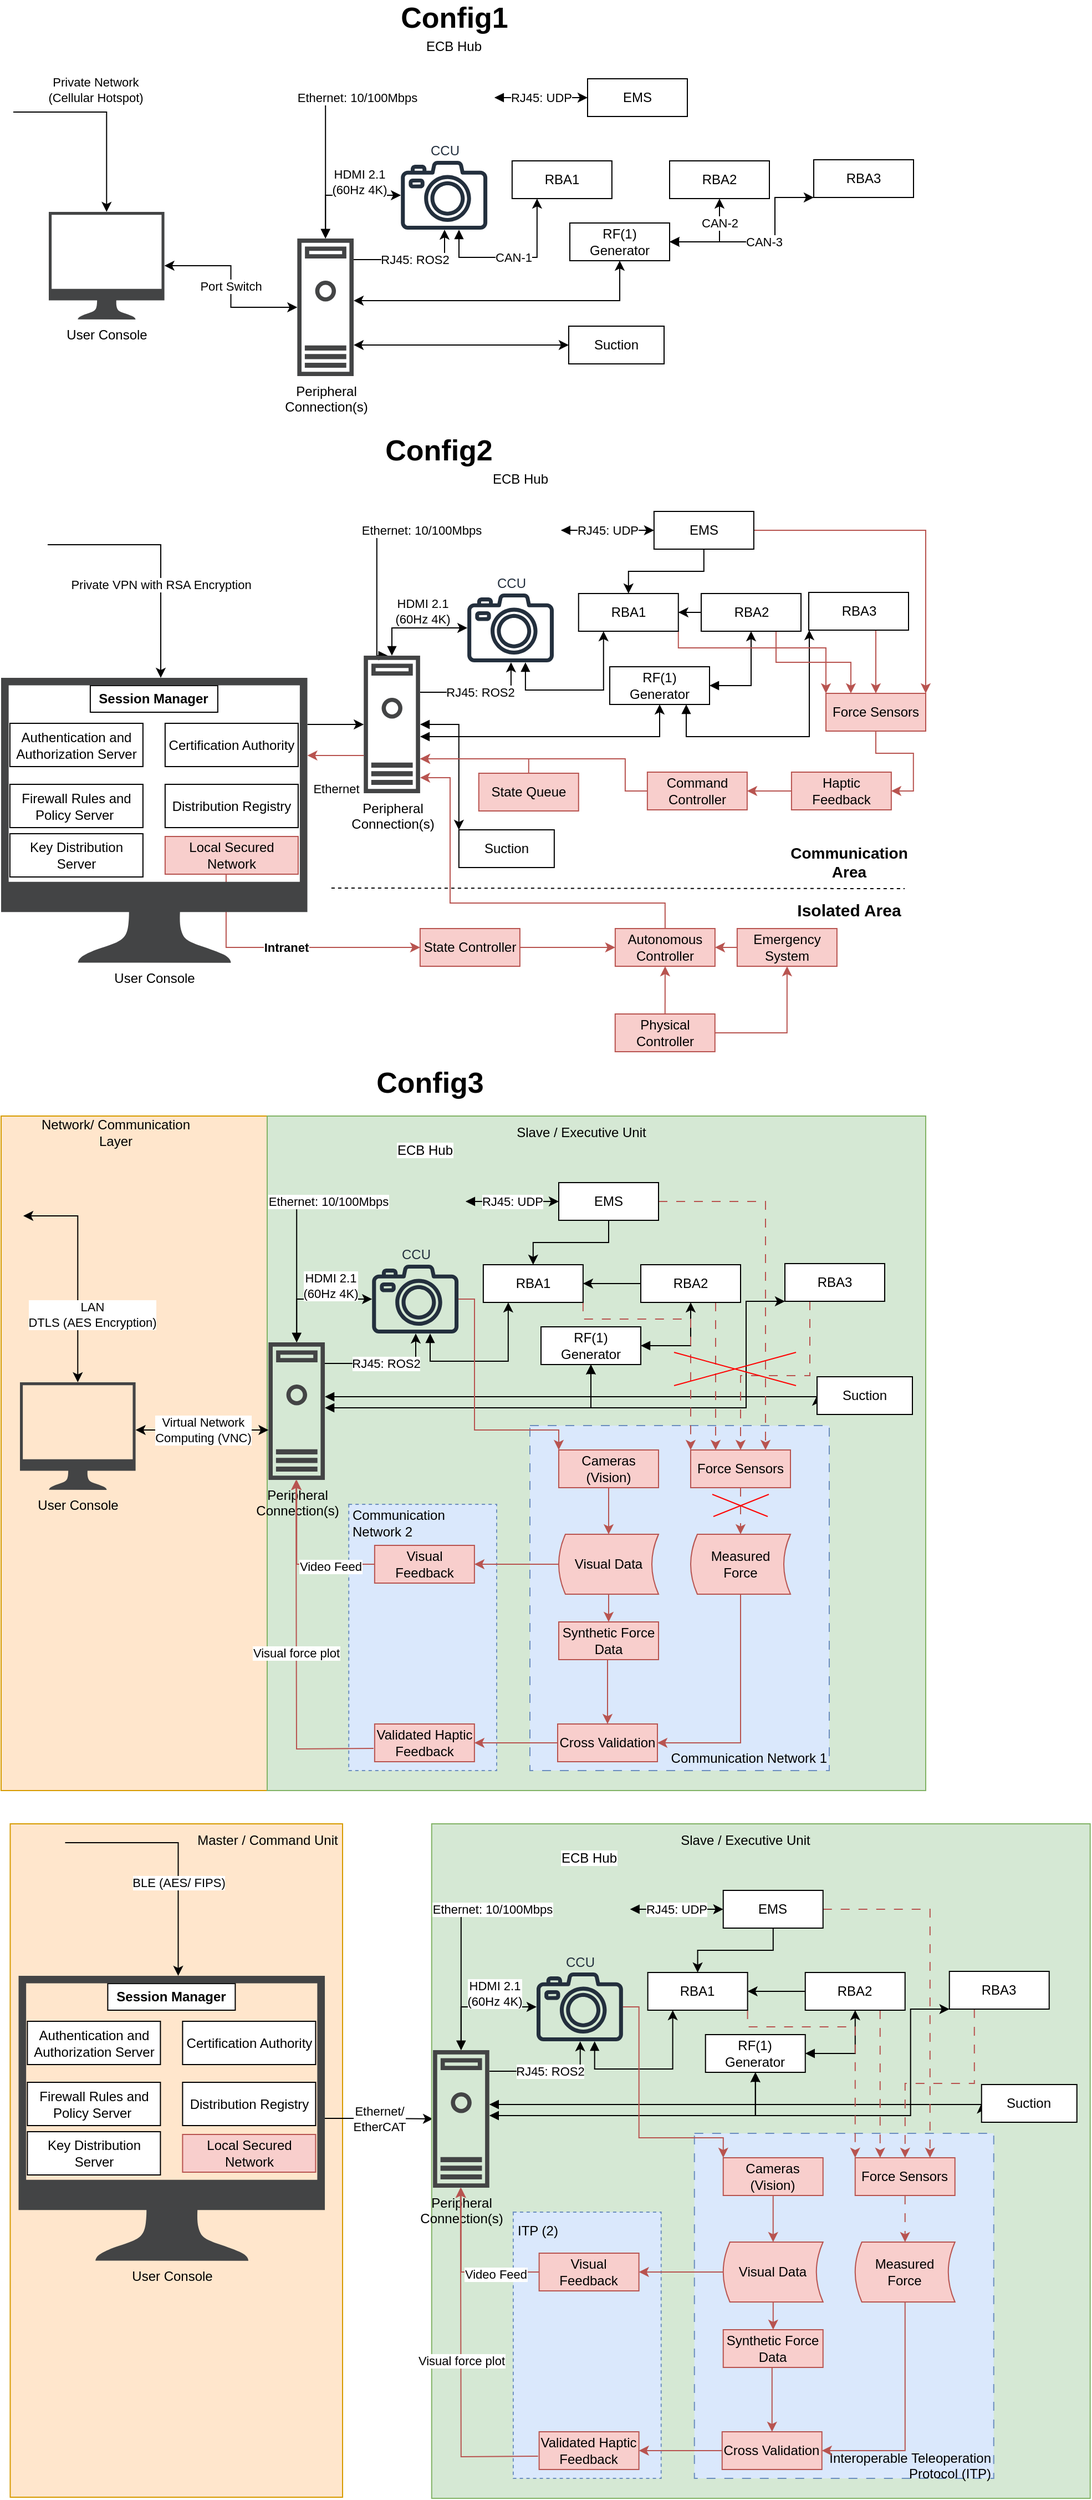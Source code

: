 <mxfile version="24.0.4" type="github">
  <diagram name="Page-1" id="s4RaWJjUozbvL954xzMi">
    <mxGraphModel dx="1434" dy="814" grid="1" gridSize="10" guides="1" tooltips="1" connect="1" arrows="1" fold="1" page="1" pageScale="1" pageWidth="850" pageHeight="1100" math="0" shadow="0">
      <root>
        <mxCell id="0" />
        <mxCell id="1" parent="0" />
        <mxCell id="891clv6IJtLMCEVR3SN4-1" value="" style="rounded=0;whiteSpace=wrap;html=1;fillColor=#ffe6cc;strokeColor=#d79b00;labelPosition=center;verticalLabelPosition=top;align=center;verticalAlign=bottom;" vertex="1" parent="1">
          <mxGeometry x="16.23" y="1643" width="299.77" height="607" as="geometry" />
        </mxCell>
        <mxCell id="iPAkWmY3nCHLN92yEFl7-107" value="&lt;p style=&quot;line-height: 110%;&quot;&gt;&lt;br&gt;&lt;/p&gt;" style="rounded=0;whiteSpace=wrap;html=1;fillColor=#ffe6cc;strokeColor=#d79b00;" parent="1" vertex="1">
          <mxGeometry x="8" y="1005" width="240" height="608" as="geometry" />
        </mxCell>
        <mxCell id="iPAkWmY3nCHLN92yEFl7-53" value="&lt;p style=&quot;line-height: 110%;&quot;&gt;&lt;br&gt;&lt;/p&gt;" style="rounded=0;whiteSpace=wrap;html=1;fillColor=#d5e8d4;strokeColor=#82b366;" parent="1" vertex="1">
          <mxGeometry x="248" y="1005" width="594" height="608" as="geometry" />
        </mxCell>
        <mxCell id="iPAkWmY3nCHLN92yEFl7-2" value="" style="rounded=0;whiteSpace=wrap;html=1;dashed=1;fillColor=#dae8fc;strokeColor=#6c8ebf;align=left;" parent="1" vertex="1">
          <mxGeometry x="321.59" y="1355" width="133.41" height="240" as="geometry" />
        </mxCell>
        <mxCell id="iPAkWmY3nCHLN92yEFl7-3" value="&lt;br&gt;&lt;br&gt;&lt;br&gt;&lt;br&gt;&lt;br&gt;&lt;br&gt;&lt;br&gt;&lt;br&gt;&lt;br&gt;&lt;br&gt;&lt;br&gt;&lt;br&gt;&lt;br&gt;&lt;br&gt;&lt;br&gt;&lt;br&gt;&lt;br&gt;&lt;br&gt;&lt;br&gt;&lt;br&gt;Communication Network 1" style="rounded=0;whiteSpace=wrap;html=1;dashed=1;dashPattern=8 8;fillColor=#dae8fc;strokeColor=#6c8ebf;align=right;" parent="1" vertex="1">
          <mxGeometry x="485" y="1284" width="270" height="311" as="geometry" />
        </mxCell>
        <mxCell id="iPAkWmY3nCHLN92yEFl7-4" value="Ethernet: 10/100Mbps" style="edgeStyle=orthogonalEdgeStyle;shape=connector;rounded=0;orthogonalLoop=1;jettySize=auto;html=1;entryX=0;entryY=0.5;entryDx=0;entryDy=0;labelBackgroundColor=default;strokeColor=default;align=center;verticalAlign=middle;fontFamily=Helvetica;fontSize=11;fontColor=default;endArrow=classic;startArrow=block;startFill=1;" parent="1" source="iPAkWmY3nCHLN92yEFl7-9" target="iPAkWmY3nCHLN92yEFl7-18" edge="1">
          <mxGeometry x="0.516" relative="1" as="geometry">
            <Array as="points">
              <mxPoint x="275" y="1082" />
            </Array>
            <mxPoint as="offset" />
          </mxGeometry>
        </mxCell>
        <mxCell id="iPAkWmY3nCHLN92yEFl7-5" value="HDMI 2.1&lt;br&gt;(60Hz 4K)" style="edgeStyle=orthogonalEdgeStyle;shape=connector;rounded=0;orthogonalLoop=1;jettySize=auto;html=1;labelBackgroundColor=default;strokeColor=default;align=center;verticalAlign=middle;fontFamily=Helvetica;fontSize=11;fontColor=default;endArrow=classic;startArrow=block;startFill=1;" parent="1" source="iPAkWmY3nCHLN92yEFl7-9" target="iPAkWmY3nCHLN92yEFl7-12" edge="1">
          <mxGeometry x="0.297" y="12" relative="1" as="geometry">
            <Array as="points">
              <mxPoint x="274.94" y="1170" />
            </Array>
            <mxPoint as="offset" />
          </mxGeometry>
        </mxCell>
        <mxCell id="iPAkWmY3nCHLN92yEFl7-6" style="edgeStyle=orthogonalEdgeStyle;shape=connector;rounded=0;orthogonalLoop=1;jettySize=auto;html=1;entryX=0.5;entryY=1;entryDx=0;entryDy=0;labelBackgroundColor=default;strokeColor=default;align=center;verticalAlign=middle;fontFamily=Helvetica;fontSize=11;fontColor=default;endArrow=classic;startArrow=block;startFill=1;" parent="1" source="iPAkWmY3nCHLN92yEFl7-9" target="iPAkWmY3nCHLN92yEFl7-16" edge="1">
          <mxGeometry relative="1" as="geometry">
            <Array as="points">
              <mxPoint x="540" y="1268" />
            </Array>
          </mxGeometry>
        </mxCell>
        <mxCell id="iPAkWmY3nCHLN92yEFl7-7" style="edgeStyle=orthogonalEdgeStyle;shape=connector;rounded=0;orthogonalLoop=1;jettySize=auto;html=1;entryX=0;entryY=0.5;entryDx=0;entryDy=0;labelBackgroundColor=default;strokeColor=default;align=center;verticalAlign=middle;fontFamily=Helvetica;fontSize=11;fontColor=default;endArrow=classic;startArrow=block;startFill=1;" parent="1" source="iPAkWmY3nCHLN92yEFl7-9" target="iPAkWmY3nCHLN92yEFl7-13" edge="1">
          <mxGeometry relative="1" as="geometry">
            <Array as="points">
              <mxPoint x="744" y="1258" />
            </Array>
          </mxGeometry>
        </mxCell>
        <mxCell id="iPAkWmY3nCHLN92yEFl7-8" value="RJ45: ROS2" style="edgeStyle=orthogonalEdgeStyle;rounded=0;orthogonalLoop=1;jettySize=auto;html=1;" parent="1" source="iPAkWmY3nCHLN92yEFl7-9" target="iPAkWmY3nCHLN92yEFl7-12" edge="1">
          <mxGeometry relative="1" as="geometry">
            <Array as="points">
              <mxPoint x="382" y="1228" />
            </Array>
          </mxGeometry>
        </mxCell>
        <mxCell id="iPAkWmY3nCHLN92yEFl7-9" value="Peripheral&lt;br&gt;Connection(s)" style="sketch=0;pointerEvents=1;shadow=0;dashed=0;html=1;strokeColor=none;fillColor=#434445;aspect=fixed;labelPosition=center;verticalLabelPosition=bottom;verticalAlign=top;align=center;outlineConnect=0;shape=mxgraph.vvd.machine;" parent="1" vertex="1">
          <mxGeometry x="249.17" y="1209" width="50.84" height="124" as="geometry" />
        </mxCell>
        <mxCell id="iPAkWmY3nCHLN92yEFl7-10" style="edgeStyle=orthogonalEdgeStyle;shape=connector;rounded=0;orthogonalLoop=1;jettySize=auto;html=1;entryX=0.25;entryY=1;entryDx=0;entryDy=0;labelBackgroundColor=default;strokeColor=default;align=center;verticalAlign=middle;fontFamily=Helvetica;fontSize=11;fontColor=default;endArrow=classic;startArrow=block;startFill=1;" parent="1" source="iPAkWmY3nCHLN92yEFl7-12" target="iPAkWmY3nCHLN92yEFl7-20" edge="1">
          <mxGeometry relative="1" as="geometry">
            <Array as="points">
              <mxPoint x="395" y="1226" />
              <mxPoint x="465" y="1226" />
            </Array>
          </mxGeometry>
        </mxCell>
        <mxCell id="iPAkWmY3nCHLN92yEFl7-11" style="edgeStyle=orthogonalEdgeStyle;rounded=0;orthogonalLoop=1;jettySize=auto;html=1;entryX=0;entryY=0;entryDx=0;entryDy=0;fillColor=#f8cecc;strokeColor=#b85450;" parent="1" source="iPAkWmY3nCHLN92yEFl7-12" target="iPAkWmY3nCHLN92yEFl7-34" edge="1">
          <mxGeometry relative="1" as="geometry">
            <Array as="points">
              <mxPoint x="435" y="1170" />
              <mxPoint x="435" y="1288" />
              <mxPoint x="511" y="1288" />
            </Array>
          </mxGeometry>
        </mxCell>
        <mxCell id="iPAkWmY3nCHLN92yEFl7-12" value="CCU" style="sketch=0;outlineConnect=0;fontColor=#232F3E;gradientColor=none;fillColor=#232F3D;strokeColor=none;dashed=0;verticalLabelPosition=top;verticalAlign=bottom;align=center;html=1;fontSize=12;fontStyle=0;aspect=fixed;pointerEvents=1;shape=mxgraph.aws4.camera2;labelPosition=center;" parent="1" vertex="1">
          <mxGeometry x="342.59" y="1139" width="78" height="62" as="geometry" />
        </mxCell>
        <mxCell id="iPAkWmY3nCHLN92yEFl7-13" value="Suction" style="rounded=0;whiteSpace=wrap;html=1;" parent="1" vertex="1">
          <mxGeometry x="744" y="1240" width="86" height="34" as="geometry" />
        </mxCell>
        <mxCell id="iPAkWmY3nCHLN92yEFl7-14" style="edgeStyle=orthogonalEdgeStyle;shape=connector;rounded=0;orthogonalLoop=1;jettySize=auto;html=1;entryX=0.5;entryY=1;entryDx=0;entryDy=0;labelBackgroundColor=default;strokeColor=default;align=center;verticalAlign=middle;fontFamily=Helvetica;fontSize=11;fontColor=default;endArrow=classic;startArrow=block;startFill=1;exitX=1;exitY=0.5;exitDx=0;exitDy=0;" parent="1" source="iPAkWmY3nCHLN92yEFl7-16" target="iPAkWmY3nCHLN92yEFl7-32" edge="1">
          <mxGeometry relative="1" as="geometry" />
        </mxCell>
        <mxCell id="iPAkWmY3nCHLN92yEFl7-15" style="edgeStyle=orthogonalEdgeStyle;shape=connector;rounded=0;orthogonalLoop=1;jettySize=auto;html=1;labelBackgroundColor=default;strokeColor=default;align=center;verticalAlign=middle;fontFamily=Helvetica;fontSize=11;fontColor=default;endArrow=classic;startArrow=block;startFill=1;entryX=0;entryY=1;entryDx=0;entryDy=0;" parent="1" source="iPAkWmY3nCHLN92yEFl7-16" target="iPAkWmY3nCHLN92yEFl7-23" edge="1">
          <mxGeometry relative="1" as="geometry">
            <mxPoint x="705" y="1178" as="targetPoint" />
            <Array as="points">
              <mxPoint x="540" y="1268" />
              <mxPoint x="680" y="1268" />
            </Array>
          </mxGeometry>
        </mxCell>
        <mxCell id="iPAkWmY3nCHLN92yEFl7-16" value="RF(1) Generator" style="rounded=0;whiteSpace=wrap;html=1;" parent="1" vertex="1">
          <mxGeometry x="495" y="1195" width="90" height="34" as="geometry" />
        </mxCell>
        <mxCell id="iPAkWmY3nCHLN92yEFl7-17" value="RJ45: UDP" style="edgeStyle=orthogonalEdgeStyle;shape=connector;rounded=0;orthogonalLoop=1;jettySize=auto;html=1;exitX=1;exitY=0.5;exitDx=0;exitDy=0;entryX=0;entryY=0.5;entryDx=0;entryDy=0;labelBackgroundColor=default;strokeColor=default;align=center;verticalAlign=middle;fontFamily=Helvetica;fontSize=11;fontColor=default;endArrow=classic;startArrow=block;startFill=1;" parent="1" source="iPAkWmY3nCHLN92yEFl7-18" target="iPAkWmY3nCHLN92yEFl7-26" edge="1">
          <mxGeometry relative="1" as="geometry">
            <Array as="points" />
          </mxGeometry>
        </mxCell>
        <mxCell id="iPAkWmY3nCHLN92yEFl7-18" value="ECB Hub" style="shape=image;html=1;verticalAlign=bottom;verticalLabelPosition=top;labelBackgroundColor=#ffffff;imageAspect=0;aspect=fixed;image=https://cdn1.iconfinder.com/data/icons/bootstrap-vol-3/16/motherboard-128.png;labelPosition=center;align=center;" parent="1" vertex="1">
          <mxGeometry x="352.94" y="1045" width="74" height="74" as="geometry" />
        </mxCell>
        <mxCell id="iPAkWmY3nCHLN92yEFl7-19" style="edgeStyle=orthogonalEdgeStyle;rounded=0;orthogonalLoop=1;jettySize=auto;html=1;exitX=1;exitY=1;exitDx=0;exitDy=0;entryX=0;entryY=0;entryDx=0;entryDy=0;fillColor=#f8cecc;strokeColor=#b85450;dashed=1;dashPattern=8 8;" parent="1" source="iPAkWmY3nCHLN92yEFl7-20" target="iPAkWmY3nCHLN92yEFl7-28" edge="1">
          <mxGeometry relative="1" as="geometry">
            <Array as="points">
              <mxPoint x="533" y="1188" />
              <mxPoint x="630" y="1188" />
            </Array>
          </mxGeometry>
        </mxCell>
        <mxCell id="iPAkWmY3nCHLN92yEFl7-20" value="RBA1" style="rounded=0;whiteSpace=wrap;html=1;" parent="1" vertex="1">
          <mxGeometry x="442.94" y="1139" width="90" height="34" as="geometry" />
        </mxCell>
        <mxCell id="iPAkWmY3nCHLN92yEFl7-21" value="" style="edgeStyle=orthogonalEdgeStyle;shape=connector;rounded=0;orthogonalLoop=1;jettySize=auto;html=1;labelBackgroundColor=default;strokeColor=default;align=center;verticalAlign=middle;fontFamily=Helvetica;fontSize=11;fontColor=default;endArrow=classic;" parent="1" source="iPAkWmY3nCHLN92yEFl7-32" target="iPAkWmY3nCHLN92yEFl7-20" edge="1">
          <mxGeometry relative="1" as="geometry" />
        </mxCell>
        <mxCell id="iPAkWmY3nCHLN92yEFl7-22" style="edgeStyle=orthogonalEdgeStyle;rounded=0;orthogonalLoop=1;jettySize=auto;html=1;exitX=0.25;exitY=1;exitDx=0;exitDy=0;fillColor=#f8cecc;strokeColor=#b85450;dashed=1;dashPattern=8 8;" parent="1" source="iPAkWmY3nCHLN92yEFl7-23" target="iPAkWmY3nCHLN92yEFl7-28" edge="1">
          <mxGeometry relative="1" as="geometry" />
        </mxCell>
        <mxCell id="iPAkWmY3nCHLN92yEFl7-23" value="RBA3" style="rounded=0;whiteSpace=wrap;html=1;" parent="1" vertex="1">
          <mxGeometry x="715" y="1138" width="90" height="34" as="geometry" />
        </mxCell>
        <mxCell id="iPAkWmY3nCHLN92yEFl7-24" value="" style="edgeStyle=orthogonalEdgeStyle;shape=connector;rounded=0;orthogonalLoop=1;jettySize=auto;html=1;labelBackgroundColor=default;strokeColor=default;align=center;verticalAlign=middle;fontFamily=Helvetica;fontSize=11;fontColor=default;endArrow=classic;" parent="1" source="iPAkWmY3nCHLN92yEFl7-26" target="iPAkWmY3nCHLN92yEFl7-20" edge="1">
          <mxGeometry relative="1" as="geometry" />
        </mxCell>
        <mxCell id="iPAkWmY3nCHLN92yEFl7-25" style="edgeStyle=orthogonalEdgeStyle;rounded=0;orthogonalLoop=1;jettySize=auto;html=1;exitX=1;exitY=0.5;exitDx=0;exitDy=0;entryX=0.75;entryY=0;entryDx=0;entryDy=0;fillColor=#f8cecc;strokeColor=#b85450;dashed=1;dashPattern=8 8;" parent="1" source="iPAkWmY3nCHLN92yEFl7-26" target="iPAkWmY3nCHLN92yEFl7-28" edge="1">
          <mxGeometry relative="1" as="geometry">
            <Array as="points">
              <mxPoint x="698" y="1082" />
            </Array>
          </mxGeometry>
        </mxCell>
        <mxCell id="iPAkWmY3nCHLN92yEFl7-26" value="EMS" style="rounded=0;whiteSpace=wrap;html=1;" parent="1" vertex="1">
          <mxGeometry x="511" y="1065" width="90" height="34" as="geometry" />
        </mxCell>
        <mxCell id="iPAkWmY3nCHLN92yEFl7-27" style="edgeStyle=orthogonalEdgeStyle;rounded=0;orthogonalLoop=1;jettySize=auto;html=1;exitX=0.5;exitY=1;exitDx=0;exitDy=0;fillColor=#f8cecc;strokeColor=#b85450;dashed=1;dashPattern=8 8;" parent="1" source="iPAkWmY3nCHLN92yEFl7-28" target="iPAkWmY3nCHLN92yEFl7-39" edge="1">
          <mxGeometry relative="1" as="geometry" />
        </mxCell>
        <mxCell id="iPAkWmY3nCHLN92yEFl7-28" value="Force Sensors" style="rounded=0;whiteSpace=wrap;html=1;fillColor=#f8cecc;strokeColor=#b85450;" parent="1" vertex="1">
          <mxGeometry x="630" y="1306" width="90" height="34" as="geometry" />
        </mxCell>
        <mxCell id="iPAkWmY3nCHLN92yEFl7-29" value="" style="edgeStyle=orthogonalEdgeStyle;rounded=0;orthogonalLoop=1;jettySize=auto;html=1;fillColor=#f8cecc;strokeColor=#b85450;" parent="1" source="iPAkWmY3nCHLN92yEFl7-30" target="iPAkWmY3nCHLN92yEFl7-43" edge="1">
          <mxGeometry relative="1" as="geometry" />
        </mxCell>
        <mxCell id="iPAkWmY3nCHLN92yEFl7-30" value="Cross Validation" style="rounded=0;whiteSpace=wrap;html=1;fillColor=#f8cecc;strokeColor=#b85450;" parent="1" vertex="1">
          <mxGeometry x="510" y="1553" width="90" height="34" as="geometry" />
        </mxCell>
        <mxCell id="iPAkWmY3nCHLN92yEFl7-31" style="edgeStyle=orthogonalEdgeStyle;rounded=0;orthogonalLoop=1;jettySize=auto;html=1;exitX=0.75;exitY=1;exitDx=0;exitDy=0;entryX=0.25;entryY=0;entryDx=0;entryDy=0;fillColor=#f8cecc;strokeColor=#b85450;dashed=1;dashPattern=8 8;" parent="1" source="iPAkWmY3nCHLN92yEFl7-32" target="iPAkWmY3nCHLN92yEFl7-28" edge="1">
          <mxGeometry relative="1" as="geometry" />
        </mxCell>
        <mxCell id="iPAkWmY3nCHLN92yEFl7-32" value="RBA2" style="rounded=0;whiteSpace=wrap;html=1;" parent="1" vertex="1">
          <mxGeometry x="585" y="1139" width="90" height="34" as="geometry" />
        </mxCell>
        <mxCell id="iPAkWmY3nCHLN92yEFl7-33" style="edgeStyle=orthogonalEdgeStyle;rounded=0;orthogonalLoop=1;jettySize=auto;html=1;exitX=0.5;exitY=1;exitDx=0;exitDy=0;fillColor=#f8cecc;strokeColor=#b85450;" parent="1" source="iPAkWmY3nCHLN92yEFl7-34" target="iPAkWmY3nCHLN92yEFl7-37" edge="1">
          <mxGeometry relative="1" as="geometry" />
        </mxCell>
        <mxCell id="iPAkWmY3nCHLN92yEFl7-34" value="Cameras (Vision)" style="rounded=0;whiteSpace=wrap;html=1;fillColor=#f8cecc;strokeColor=#b85450;" parent="1" vertex="1">
          <mxGeometry x="511" y="1306" width="90" height="34" as="geometry" />
        </mxCell>
        <mxCell id="iPAkWmY3nCHLN92yEFl7-35" value="" style="edgeStyle=orthogonalEdgeStyle;rounded=0;orthogonalLoop=1;jettySize=auto;html=1;fillColor=#f8cecc;strokeColor=#b85450;" parent="1" source="iPAkWmY3nCHLN92yEFl7-37" target="iPAkWmY3nCHLN92yEFl7-41" edge="1">
          <mxGeometry relative="1" as="geometry" />
        </mxCell>
        <mxCell id="iPAkWmY3nCHLN92yEFl7-36" value="" style="edgeStyle=orthogonalEdgeStyle;rounded=0;orthogonalLoop=1;jettySize=auto;html=1;entryX=1;entryY=0.5;entryDx=0;entryDy=0;fillColor=#f8cecc;strokeColor=#b85450;" parent="1" source="iPAkWmY3nCHLN92yEFl7-37" target="iPAkWmY3nCHLN92yEFl7-45" edge="1">
          <mxGeometry relative="1" as="geometry">
            <mxPoint x="446" y="1396" as="targetPoint" />
          </mxGeometry>
        </mxCell>
        <mxCell id="iPAkWmY3nCHLN92yEFl7-37" value="Visual Data" style="shape=dataStorage;whiteSpace=wrap;html=1;fixedSize=1;size=6;fillColor=#f8cecc;strokeColor=#b85450;" parent="1" vertex="1">
          <mxGeometry x="511" y="1382" width="90" height="54" as="geometry" />
        </mxCell>
        <mxCell id="iPAkWmY3nCHLN92yEFl7-38" style="edgeStyle=orthogonalEdgeStyle;rounded=0;orthogonalLoop=1;jettySize=auto;html=1;exitX=0.5;exitY=1;exitDx=0;exitDy=0;entryX=1;entryY=0.5;entryDx=0;entryDy=0;fillColor=#f8cecc;strokeColor=#b85450;" parent="1" source="iPAkWmY3nCHLN92yEFl7-39" target="iPAkWmY3nCHLN92yEFl7-30" edge="1">
          <mxGeometry relative="1" as="geometry" />
        </mxCell>
        <mxCell id="iPAkWmY3nCHLN92yEFl7-39" value="Measured &lt;br&gt;Force" style="shape=dataStorage;whiteSpace=wrap;html=1;fixedSize=1;size=6;fillColor=#f8cecc;strokeColor=#b85450;" parent="1" vertex="1">
          <mxGeometry x="630" y="1382" width="90" height="54" as="geometry" />
        </mxCell>
        <mxCell id="iPAkWmY3nCHLN92yEFl7-40" style="edgeStyle=orthogonalEdgeStyle;rounded=0;orthogonalLoop=1;jettySize=auto;html=1;exitX=0.75;exitY=1;exitDx=0;exitDy=0;entryX=0.5;entryY=0;entryDx=0;entryDy=0;fillColor=#f8cecc;strokeColor=#b85450;" parent="1" source="iPAkWmY3nCHLN92yEFl7-41" target="iPAkWmY3nCHLN92yEFl7-30" edge="1">
          <mxGeometry relative="1" as="geometry">
            <Array as="points">
              <mxPoint x="555" y="1495" />
            </Array>
          </mxGeometry>
        </mxCell>
        <mxCell id="iPAkWmY3nCHLN92yEFl7-41" value="Synthetic Force Data" style="whiteSpace=wrap;html=1;fillColor=#f8cecc;strokeColor=#b85450;" parent="1" vertex="1">
          <mxGeometry x="511" y="1461" width="90" height="34" as="geometry" />
        </mxCell>
        <mxCell id="iPAkWmY3nCHLN92yEFl7-42" value="Visual force plot" style="edgeStyle=orthogonalEdgeStyle;rounded=0;orthogonalLoop=1;jettySize=auto;html=1;fillColor=#f8cecc;strokeColor=#b85450;" parent="1" edge="1">
          <mxGeometry relative="1" as="geometry">
            <mxPoint x="343.94" y="1575" as="sourcePoint" />
            <mxPoint x="274" y="1333" as="targetPoint" />
          </mxGeometry>
        </mxCell>
        <mxCell id="iPAkWmY3nCHLN92yEFl7-43" value="Validated Haptic Feedback" style="rounded=0;whiteSpace=wrap;html=1;fillColor=#f8cecc;strokeColor=#b85450;" parent="1" vertex="1">
          <mxGeometry x="344.94" y="1553" width="90" height="34" as="geometry" />
        </mxCell>
        <mxCell id="iPAkWmY3nCHLN92yEFl7-44" value="Video Feed" style="edgeStyle=orthogonalEdgeStyle;rounded=0;orthogonalLoop=1;jettySize=auto;html=1;exitX=0;exitY=0.5;exitDx=0;exitDy=0;fillColor=#f8cecc;strokeColor=#b85450;" parent="1" source="iPAkWmY3nCHLN92yEFl7-45" target="iPAkWmY3nCHLN92yEFl7-9" edge="1">
          <mxGeometry x="-0.458" y="2" relative="1" as="geometry">
            <mxPoint x="275" y="1318" as="targetPoint" />
            <mxPoint as="offset" />
          </mxGeometry>
        </mxCell>
        <mxCell id="iPAkWmY3nCHLN92yEFl7-45" value="Visual Feedback" style="whiteSpace=wrap;html=1;fillColor=#f8cecc;strokeColor=#b85450;" parent="1" vertex="1">
          <mxGeometry x="344.94" y="1392" width="90" height="34" as="geometry" />
        </mxCell>
        <mxCell id="iPAkWmY3nCHLN92yEFl7-46" value="Communication Network 2" style="text;html=1;align=left;verticalAlign=middle;whiteSpace=wrap;rounded=0;" parent="1" vertex="1">
          <mxGeometry x="323.3" y="1362" width="130" height="20" as="geometry" />
        </mxCell>
        <mxCell id="iPAkWmY3nCHLN92yEFl7-47" value="" style="endArrow=none;html=1;rounded=0;strokeColor=#FF0000;" parent="1" edge="1">
          <mxGeometry width="50" height="50" relative="1" as="geometry">
            <mxPoint x="650.5" y="1366" as="sourcePoint" />
            <mxPoint x="700.5" y="1346" as="targetPoint" />
          </mxGeometry>
        </mxCell>
        <mxCell id="iPAkWmY3nCHLN92yEFl7-48" value="" style="endArrow=none;html=1;rounded=0;strokeColor=#FF0000;" parent="1" edge="1">
          <mxGeometry width="50" height="50" relative="1" as="geometry">
            <mxPoint x="649.5" y="1346" as="sourcePoint" />
            <mxPoint x="699.5" y="1366" as="targetPoint" />
          </mxGeometry>
        </mxCell>
        <mxCell id="iPAkWmY3nCHLN92yEFl7-106" value="LAN &lt;br&gt;DTLS (AES Encryption)" style="edgeStyle=orthogonalEdgeStyle;rounded=0;orthogonalLoop=1;jettySize=auto;html=1;startArrow=classic;startFill=1;" parent="1" source="iPAkWmY3nCHLN92yEFl7-49" edge="1">
          <mxGeometry x="-0.381" y="-13" relative="1" as="geometry">
            <mxPoint x="28" y="1095" as="targetPoint" />
            <Array as="points">
              <mxPoint x="77" y="1095" />
            </Array>
            <mxPoint as="offset" />
          </mxGeometry>
        </mxCell>
        <mxCell id="iPAkWmY3nCHLN92yEFl7-49" value="User Console" style="sketch=0;pointerEvents=1;shadow=0;dashed=0;html=1;strokeColor=none;fillColor=#434445;aspect=fixed;labelPosition=center;verticalLabelPosition=bottom;verticalAlign=top;align=center;outlineConnect=0;shape=mxgraph.vvd.monitor;" parent="1" vertex="1">
          <mxGeometry x="25.0" y="1245" width="104.3" height="97" as="geometry" />
        </mxCell>
        <mxCell id="iPAkWmY3nCHLN92yEFl7-50" value="Virtual Network&lt;div&gt;Computing (VNC)&lt;/div&gt;" style="edgeStyle=orthogonalEdgeStyle;rounded=0;orthogonalLoop=1;jettySize=auto;html=1;startArrow=classic;startFill=1;" parent="1" source="iPAkWmY3nCHLN92yEFl7-49" target="iPAkWmY3nCHLN92yEFl7-9" edge="1">
          <mxGeometry x="0.013" relative="1" as="geometry">
            <mxPoint x="290.999" y="1245" as="sourcePoint" />
            <mxPoint x="359.17" y="1155" as="targetPoint" />
            <Array as="points">
              <mxPoint x="235" y="1288" />
              <mxPoint x="235" y="1288" />
            </Array>
            <mxPoint as="offset" />
          </mxGeometry>
        </mxCell>
        <mxCell id="iPAkWmY3nCHLN92yEFl7-51" value="" style="endArrow=none;html=1;rounded=0;strokeColor=#FF0000;" parent="1" edge="1">
          <mxGeometry width="50" height="50" relative="1" as="geometry">
            <mxPoint x="615" y="1248" as="sourcePoint" />
            <mxPoint x="725" y="1218" as="targetPoint" />
          </mxGeometry>
        </mxCell>
        <mxCell id="iPAkWmY3nCHLN92yEFl7-52" value="" style="endArrow=none;html=1;rounded=0;strokeColor=#FF0000;" parent="1" edge="1">
          <mxGeometry width="50" height="50" relative="1" as="geometry">
            <mxPoint x="615" y="1218" as="sourcePoint" />
            <mxPoint x="725" y="1248" as="targetPoint" />
          </mxGeometry>
        </mxCell>
        <mxCell id="iPAkWmY3nCHLN92yEFl7-54" value="Slave / Executive Unit" style="text;html=1;align=center;verticalAlign=middle;whiteSpace=wrap;rounded=0;" parent="1" vertex="1">
          <mxGeometry x="463" y="1005" width="137" height="30" as="geometry" />
        </mxCell>
        <mxCell id="iPAkWmY3nCHLN92yEFl7-80" value="Ethernet: 10/100Mbps" style="edgeStyle=orthogonalEdgeStyle;shape=connector;rounded=0;orthogonalLoop=1;jettySize=auto;html=1;entryX=0;entryY=0.5;entryDx=0;entryDy=0;labelBackgroundColor=default;strokeColor=default;align=center;verticalAlign=middle;fontFamily=Helvetica;fontSize=11;fontColor=default;endArrow=classic;startArrow=block;startFill=1;" parent="1" source="iPAkWmY3nCHLN92yEFl7-84" target="iPAkWmY3nCHLN92yEFl7-91" edge="1">
          <mxGeometry x="0.516" relative="1" as="geometry">
            <Array as="points">
              <mxPoint x="301" y="87" />
            </Array>
            <mxPoint as="offset" />
          </mxGeometry>
        </mxCell>
        <mxCell id="iPAkWmY3nCHLN92yEFl7-81" value="HDMI 2.1&lt;br&gt;(60Hz 4K)" style="edgeStyle=orthogonalEdgeStyle;shape=connector;rounded=0;orthogonalLoop=1;jettySize=auto;html=1;labelBackgroundColor=default;strokeColor=default;align=center;verticalAlign=middle;fontFamily=Helvetica;fontSize=11;fontColor=default;endArrow=classic;startArrow=block;startFill=1;" parent="1" source="iPAkWmY3nCHLN92yEFl7-84" target="iPAkWmY3nCHLN92yEFl7-86" edge="1">
          <mxGeometry x="0.297" y="12" relative="1" as="geometry">
            <Array as="points">
              <mxPoint x="300.94" y="175" />
            </Array>
            <mxPoint as="offset" />
          </mxGeometry>
        </mxCell>
        <mxCell id="iPAkWmY3nCHLN92yEFl7-83" value="RJ45: ROS2" style="edgeStyle=orthogonalEdgeStyle;rounded=0;orthogonalLoop=1;jettySize=auto;html=1;" parent="1" source="iPAkWmY3nCHLN92yEFl7-84" target="iPAkWmY3nCHLN92yEFl7-86" edge="1">
          <mxGeometry relative="1" as="geometry">
            <Array as="points">
              <mxPoint x="408" y="233" />
            </Array>
          </mxGeometry>
        </mxCell>
        <mxCell id="iPAkWmY3nCHLN92yEFl7-84" value="Peripheral&lt;br&gt;Connection(s)" style="sketch=0;pointerEvents=1;shadow=0;dashed=0;html=1;strokeColor=none;fillColor=#434445;aspect=fixed;labelPosition=center;verticalLabelPosition=bottom;verticalAlign=top;align=center;outlineConnect=0;shape=mxgraph.vvd.machine;" parent="1" vertex="1">
          <mxGeometry x="275.17" y="214" width="50.84" height="124" as="geometry" />
        </mxCell>
        <mxCell id="iPAkWmY3nCHLN92yEFl7-85" value="CAN-1" style="edgeStyle=orthogonalEdgeStyle;shape=connector;rounded=0;orthogonalLoop=1;jettySize=auto;html=1;entryX=0.25;entryY=1;entryDx=0;entryDy=0;labelBackgroundColor=default;strokeColor=default;align=center;verticalAlign=middle;fontFamily=Helvetica;fontSize=11;fontColor=default;endArrow=classic;startArrow=block;startFill=1;" parent="1" source="iPAkWmY3nCHLN92yEFl7-86" target="iPAkWmY3nCHLN92yEFl7-92" edge="1">
          <mxGeometry relative="1" as="geometry">
            <Array as="points">
              <mxPoint x="421" y="231" />
              <mxPoint x="491" y="231" />
            </Array>
          </mxGeometry>
        </mxCell>
        <mxCell id="iPAkWmY3nCHLN92yEFl7-86" value="CCU" style="sketch=0;outlineConnect=0;fontColor=#232F3E;gradientColor=none;fillColor=#232F3D;strokeColor=none;dashed=0;verticalLabelPosition=top;verticalAlign=bottom;align=center;html=1;fontSize=12;fontStyle=0;aspect=fixed;pointerEvents=1;shape=mxgraph.aws4.camera2;labelPosition=center;" parent="1" vertex="1">
          <mxGeometry x="368.59" y="144" width="78" height="62" as="geometry" />
        </mxCell>
        <mxCell id="iPAkWmY3nCHLN92yEFl7-99" style="edgeStyle=orthogonalEdgeStyle;rounded=0;orthogonalLoop=1;jettySize=auto;html=1;startArrow=classic;startFill=1;" parent="1" source="iPAkWmY3nCHLN92yEFl7-87" target="iPAkWmY3nCHLN92yEFl7-84" edge="1">
          <mxGeometry relative="1" as="geometry">
            <Array as="points">
              <mxPoint x="469" y="310" />
              <mxPoint x="469" y="310" />
            </Array>
          </mxGeometry>
        </mxCell>
        <mxCell id="iPAkWmY3nCHLN92yEFl7-87" value="Suction" style="rounded=0;whiteSpace=wrap;html=1;" parent="1" vertex="1">
          <mxGeometry x="520" y="293" width="86" height="34" as="geometry" />
        </mxCell>
        <mxCell id="iPAkWmY3nCHLN92yEFl7-88" value="CAN-3" style="edgeStyle=orthogonalEdgeStyle;shape=connector;rounded=0;orthogonalLoop=1;jettySize=auto;html=1;labelBackgroundColor=default;strokeColor=default;align=center;verticalAlign=middle;fontFamily=Helvetica;fontSize=11;fontColor=default;endArrow=classic;startArrow=block;startFill=1;entryX=0;entryY=1;entryDx=0;entryDy=0;" parent="1" source="iPAkWmY3nCHLN92yEFl7-89" target="iPAkWmY3nCHLN92yEFl7-93" edge="1">
          <mxGeometry relative="1" as="geometry">
            <mxPoint x="731" y="183" as="targetPoint" />
            <Array as="points">
              <mxPoint x="706" y="217" />
              <mxPoint x="706" y="177" />
            </Array>
          </mxGeometry>
        </mxCell>
        <mxCell id="iPAkWmY3nCHLN92yEFl7-101" style="edgeStyle=orthogonalEdgeStyle;rounded=0;orthogonalLoop=1;jettySize=auto;html=1;startArrow=classic;startFill=1;" parent="1" source="iPAkWmY3nCHLN92yEFl7-89" target="iPAkWmY3nCHLN92yEFl7-84" edge="1">
          <mxGeometry relative="1" as="geometry">
            <Array as="points">
              <mxPoint x="566" y="270" />
            </Array>
          </mxGeometry>
        </mxCell>
        <mxCell id="iPAkWmY3nCHLN92yEFl7-89" value="RF(1) Generator" style="rounded=0;whiteSpace=wrap;html=1;" parent="1" vertex="1">
          <mxGeometry x="521" y="200" width="90" height="34" as="geometry" />
        </mxCell>
        <mxCell id="iPAkWmY3nCHLN92yEFl7-90" value="RJ45: UDP" style="edgeStyle=orthogonalEdgeStyle;shape=connector;rounded=0;orthogonalLoop=1;jettySize=auto;html=1;exitX=1;exitY=0.5;exitDx=0;exitDy=0;entryX=0;entryY=0.5;entryDx=0;entryDy=0;labelBackgroundColor=default;strokeColor=default;align=center;verticalAlign=middle;fontFamily=Helvetica;fontSize=11;fontColor=default;endArrow=classic;startArrow=block;startFill=1;" parent="1" source="iPAkWmY3nCHLN92yEFl7-91" target="iPAkWmY3nCHLN92yEFl7-95" edge="1">
          <mxGeometry relative="1" as="geometry">
            <Array as="points" />
          </mxGeometry>
        </mxCell>
        <mxCell id="iPAkWmY3nCHLN92yEFl7-91" value="ECB Hub" style="shape=image;html=1;verticalAlign=bottom;verticalLabelPosition=top;labelBackgroundColor=#ffffff;imageAspect=0;aspect=fixed;image=https://cdn1.iconfinder.com/data/icons/bootstrap-vol-3/16/motherboard-128.png;labelPosition=center;align=center;" parent="1" vertex="1">
          <mxGeometry x="378.94" y="50" width="74" height="74" as="geometry" />
        </mxCell>
        <mxCell id="iPAkWmY3nCHLN92yEFl7-92" value="RBA1" style="rounded=0;whiteSpace=wrap;html=1;" parent="1" vertex="1">
          <mxGeometry x="468.94" y="144" width="90" height="34" as="geometry" />
        </mxCell>
        <mxCell id="iPAkWmY3nCHLN92yEFl7-93" value="RBA3" style="rounded=0;whiteSpace=wrap;html=1;" parent="1" vertex="1">
          <mxGeometry x="741" y="143" width="90" height="34" as="geometry" />
        </mxCell>
        <mxCell id="iPAkWmY3nCHLN92yEFl7-95" value="EMS" style="rounded=0;whiteSpace=wrap;html=1;" parent="1" vertex="1">
          <mxGeometry x="537" y="70" width="90" height="34" as="geometry" />
        </mxCell>
        <mxCell id="iPAkWmY3nCHLN92yEFl7-100" value="CAN-2" style="edgeStyle=orthogonalEdgeStyle;rounded=0;orthogonalLoop=1;jettySize=auto;html=1;entryX=1;entryY=0.5;entryDx=0;entryDy=0;startArrow=classic;startFill=1;" parent="1" source="iPAkWmY3nCHLN92yEFl7-96" target="iPAkWmY3nCHLN92yEFl7-89" edge="1">
          <mxGeometry x="-0.476" relative="1" as="geometry">
            <mxPoint as="offset" />
          </mxGeometry>
        </mxCell>
        <mxCell id="iPAkWmY3nCHLN92yEFl7-96" value="RBA2" style="rounded=0;whiteSpace=wrap;html=1;" parent="1" vertex="1">
          <mxGeometry x="611" y="144" width="90" height="34" as="geometry" />
        </mxCell>
        <mxCell id="iPAkWmY3nCHLN92yEFl7-102" value="Private Network &lt;br&gt;(Cellular Hotspot)" style="edgeStyle=orthogonalEdgeStyle;rounded=0;orthogonalLoop=1;jettySize=auto;html=1;startArrow=classic;startFill=1;endArrow=none;endFill=0;" parent="1" source="iPAkWmY3nCHLN92yEFl7-97" edge="1">
          <mxGeometry x="0.15" y="-20" relative="1" as="geometry">
            <mxPoint x="19" y="100" as="targetPoint" />
            <Array as="points">
              <mxPoint x="103" y="100" />
            </Array>
            <mxPoint as="offset" />
          </mxGeometry>
        </mxCell>
        <mxCell id="iPAkWmY3nCHLN92yEFl7-97" value="User Console" style="sketch=0;pointerEvents=1;shadow=0;dashed=0;html=1;strokeColor=none;fillColor=#434445;aspect=fixed;labelPosition=center;verticalLabelPosition=bottom;verticalAlign=top;align=center;outlineConnect=0;shape=mxgraph.vvd.monitor;" parent="1" vertex="1">
          <mxGeometry x="51.0" y="190" width="104.3" height="97" as="geometry" />
        </mxCell>
        <mxCell id="iPAkWmY3nCHLN92yEFl7-98" value="Port Switch" style="edgeStyle=orthogonalEdgeStyle;rounded=0;orthogonalLoop=1;jettySize=auto;html=1;startArrow=classic;startFill=1;" parent="1" source="iPAkWmY3nCHLN92yEFl7-97" target="iPAkWmY3nCHLN92yEFl7-84" edge="1">
          <mxGeometry relative="1" as="geometry">
            <mxPoint x="316.999" y="250" as="sourcePoint" />
            <mxPoint x="385.17" y="160" as="targetPoint" />
            <Array as="points" />
          </mxGeometry>
        </mxCell>
        <mxCell id="iPAkWmY3nCHLN92yEFl7-108" value="Network/ Communication Layer" style="text;html=1;align=center;verticalAlign=middle;whiteSpace=wrap;rounded=0;" parent="1" vertex="1">
          <mxGeometry x="42.65" y="1005" width="137" height="30" as="geometry" />
        </mxCell>
        <mxCell id="iPAkWmY3nCHLN92yEFl7-109" value="Ethernet: 10/100Mbps" style="edgeStyle=orthogonalEdgeStyle;shape=connector;rounded=0;orthogonalLoop=1;jettySize=auto;html=1;entryX=0;entryY=0.5;entryDx=0;entryDy=0;labelBackgroundColor=default;strokeColor=default;align=center;verticalAlign=middle;fontFamily=Helvetica;fontSize=11;fontColor=default;endArrow=classic;exitX=0.428;exitY=0;exitDx=0;exitDy=0;exitPerimeter=0;startArrow=block;startFill=1;" parent="1" source="iPAkWmY3nCHLN92yEFl7-114" target="iPAkWmY3nCHLN92yEFl7-122" edge="1">
          <mxGeometry x="0.516" relative="1" as="geometry">
            <Array as="points">
              <mxPoint x="346.88" y="590" />
              <mxPoint x="346.88" y="477" />
            </Array>
            <mxPoint as="offset" />
          </mxGeometry>
        </mxCell>
        <mxCell id="iPAkWmY3nCHLN92yEFl7-110" value="HDMI 2.1&lt;br&gt;(60Hz 4K)" style="edgeStyle=orthogonalEdgeStyle;shape=connector;rounded=0;orthogonalLoop=1;jettySize=auto;html=1;labelBackgroundColor=default;strokeColor=default;align=center;verticalAlign=middle;fontFamily=Helvetica;fontSize=11;fontColor=default;endArrow=classic;startArrow=block;startFill=1;" parent="1" source="iPAkWmY3nCHLN92yEFl7-114" target="iPAkWmY3nCHLN92yEFl7-116" edge="1">
          <mxGeometry x="0.117" y="15" relative="1" as="geometry">
            <Array as="points">
              <mxPoint x="360.88" y="565" />
            </Array>
            <mxPoint as="offset" />
          </mxGeometry>
        </mxCell>
        <mxCell id="iPAkWmY3nCHLN92yEFl7-111" style="edgeStyle=orthogonalEdgeStyle;shape=connector;rounded=0;orthogonalLoop=1;jettySize=auto;html=1;entryX=0.5;entryY=1;entryDx=0;entryDy=0;labelBackgroundColor=default;strokeColor=default;align=center;verticalAlign=middle;fontFamily=Helvetica;fontSize=11;fontColor=default;endArrow=classic;startArrow=block;startFill=1;" parent="1" source="iPAkWmY3nCHLN92yEFl7-114" target="iPAkWmY3nCHLN92yEFl7-120" edge="1">
          <mxGeometry relative="1" as="geometry">
            <Array as="points">
              <mxPoint x="602" y="663" />
            </Array>
          </mxGeometry>
        </mxCell>
        <mxCell id="iPAkWmY3nCHLN92yEFl7-112" style="edgeStyle=orthogonalEdgeStyle;shape=connector;rounded=0;orthogonalLoop=1;jettySize=auto;html=1;entryX=0;entryY=0;entryDx=0;entryDy=0;labelBackgroundColor=default;strokeColor=default;align=center;verticalAlign=middle;fontFamily=Helvetica;fontSize=11;fontColor=default;endArrow=classic;startArrow=block;startFill=1;" parent="1" source="iPAkWmY3nCHLN92yEFl7-114" target="iPAkWmY3nCHLN92yEFl7-117" edge="1">
          <mxGeometry relative="1" as="geometry">
            <Array as="points">
              <mxPoint x="420.94" y="652" />
            </Array>
          </mxGeometry>
        </mxCell>
        <mxCell id="iPAkWmY3nCHLN92yEFl7-113" value="RJ45: ROS2" style="edgeStyle=orthogonalEdgeStyle;rounded=0;orthogonalLoop=1;jettySize=auto;html=1;" parent="1" source="iPAkWmY3nCHLN92yEFl7-114" target="iPAkWmY3nCHLN92yEFl7-116" edge="1">
          <mxGeometry relative="1" as="geometry">
            <Array as="points">
              <mxPoint x="467.94" y="623" />
            </Array>
          </mxGeometry>
        </mxCell>
        <mxCell id="iPAkWmY3nCHLN92yEFl7-114" value="Peripheral&lt;br&gt;Connection(s)" style="sketch=0;pointerEvents=1;shadow=0;dashed=0;html=1;strokeColor=none;fillColor=#434445;aspect=fixed;labelPosition=center;verticalLabelPosition=bottom;verticalAlign=top;align=center;outlineConnect=0;shape=mxgraph.vvd.machine;" parent="1" vertex="1">
          <mxGeometry x="335.11" y="590" width="50.84" height="124" as="geometry" />
        </mxCell>
        <mxCell id="iPAkWmY3nCHLN92yEFl7-115" style="edgeStyle=orthogonalEdgeStyle;shape=connector;rounded=0;orthogonalLoop=1;jettySize=auto;html=1;entryX=0.25;entryY=1;entryDx=0;entryDy=0;labelBackgroundColor=default;strokeColor=default;align=center;verticalAlign=middle;fontFamily=Helvetica;fontSize=11;fontColor=default;endArrow=classic;startArrow=block;startFill=1;" parent="1" source="iPAkWmY3nCHLN92yEFl7-116" target="iPAkWmY3nCHLN92yEFl7-124" edge="1">
          <mxGeometry relative="1" as="geometry">
            <Array as="points">
              <mxPoint x="480.94" y="621" />
              <mxPoint x="550.94" y="621" />
            </Array>
          </mxGeometry>
        </mxCell>
        <mxCell id="iPAkWmY3nCHLN92yEFl7-116" value="CCU" style="sketch=0;outlineConnect=0;fontColor=#232F3E;gradientColor=none;fillColor=#232F3D;strokeColor=none;dashed=0;verticalLabelPosition=top;verticalAlign=bottom;align=center;html=1;fontSize=12;fontStyle=0;aspect=fixed;pointerEvents=1;shape=mxgraph.aws4.camera2;labelPosition=center;" parent="1" vertex="1">
          <mxGeometry x="428.53" y="534" width="78" height="62" as="geometry" />
        </mxCell>
        <mxCell id="iPAkWmY3nCHLN92yEFl7-117" value="Suction" style="rounded=0;whiteSpace=wrap;html=1;" parent="1" vertex="1">
          <mxGeometry x="420.94" y="747" width="86" height="34" as="geometry" />
        </mxCell>
        <mxCell id="iPAkWmY3nCHLN92yEFl7-118" style="edgeStyle=orthogonalEdgeStyle;shape=connector;rounded=0;orthogonalLoop=1;jettySize=auto;html=1;entryX=0.5;entryY=1;entryDx=0;entryDy=0;labelBackgroundColor=default;strokeColor=default;align=center;verticalAlign=middle;fontFamily=Helvetica;fontSize=11;fontColor=default;endArrow=classic;startArrow=block;startFill=1;exitX=1;exitY=0.5;exitDx=0;exitDy=0;" parent="1" source="iPAkWmY3nCHLN92yEFl7-120" target="iPAkWmY3nCHLN92yEFl7-138" edge="1">
          <mxGeometry relative="1" as="geometry" />
        </mxCell>
        <mxCell id="iPAkWmY3nCHLN92yEFl7-119" style="edgeStyle=orthogonalEdgeStyle;shape=connector;rounded=0;orthogonalLoop=1;jettySize=auto;html=1;labelBackgroundColor=default;strokeColor=default;align=center;verticalAlign=middle;fontFamily=Helvetica;fontSize=11;fontColor=default;endArrow=classic;startArrow=block;startFill=1;entryX=0;entryY=1;entryDx=0;entryDy=0;" parent="1" source="iPAkWmY3nCHLN92yEFl7-120" target="iPAkWmY3nCHLN92yEFl7-127" edge="1">
          <mxGeometry relative="1" as="geometry">
            <mxPoint x="790.94" y="573" as="targetPoint" />
            <Array as="points">
              <mxPoint x="626" y="663" />
              <mxPoint x="737" y="663" />
              <mxPoint x="737" y="567" />
            </Array>
          </mxGeometry>
        </mxCell>
        <mxCell id="iPAkWmY3nCHLN92yEFl7-120" value="RF(1) Generator" style="rounded=0;whiteSpace=wrap;html=1;" parent="1" vertex="1">
          <mxGeometry x="557" y="600" width="90" height="34" as="geometry" />
        </mxCell>
        <mxCell id="iPAkWmY3nCHLN92yEFl7-121" value="RJ45: UDP" style="edgeStyle=orthogonalEdgeStyle;shape=connector;rounded=0;orthogonalLoop=1;jettySize=auto;html=1;exitX=1;exitY=0.5;exitDx=0;exitDy=0;entryX=0;entryY=0.5;entryDx=0;entryDy=0;labelBackgroundColor=default;strokeColor=default;align=center;verticalAlign=middle;fontFamily=Helvetica;fontSize=11;fontColor=default;endArrow=classic;startArrow=block;startFill=1;" parent="1" source="iPAkWmY3nCHLN92yEFl7-122" target="iPAkWmY3nCHLN92yEFl7-130" edge="1">
          <mxGeometry relative="1" as="geometry">
            <Array as="points" />
          </mxGeometry>
        </mxCell>
        <mxCell id="iPAkWmY3nCHLN92yEFl7-122" value="ECB Hub" style="shape=image;html=1;verticalAlign=bottom;verticalLabelPosition=top;labelBackgroundColor=#ffffff;imageAspect=0;aspect=fixed;image=https://cdn1.iconfinder.com/data/icons/bootstrap-vol-3/16/motherboard-128.png;labelPosition=center;align=center;" parent="1" vertex="1">
          <mxGeometry x="438.88" y="440" width="74" height="74" as="geometry" />
        </mxCell>
        <mxCell id="iPAkWmY3nCHLN92yEFl7-123" style="edgeStyle=orthogonalEdgeStyle;rounded=0;orthogonalLoop=1;jettySize=auto;html=1;exitX=1;exitY=1;exitDx=0;exitDy=0;entryX=0;entryY=0;entryDx=0;entryDy=0;fillColor=#f8cecc;strokeColor=#b85450;" parent="1" source="iPAkWmY3nCHLN92yEFl7-124" target="iPAkWmY3nCHLN92yEFl7-142" edge="1">
          <mxGeometry relative="1" as="geometry">
            <Array as="points">
              <mxPoint x="619" y="583" />
              <mxPoint x="752" y="583" />
            </Array>
          </mxGeometry>
        </mxCell>
        <mxCell id="iPAkWmY3nCHLN92yEFl7-124" value="RBA1" style="rounded=0;whiteSpace=wrap;html=1;" parent="1" vertex="1">
          <mxGeometry x="528.88" y="534" width="90" height="34" as="geometry" />
        </mxCell>
        <mxCell id="iPAkWmY3nCHLN92yEFl7-125" value="" style="edgeStyle=orthogonalEdgeStyle;shape=connector;rounded=0;orthogonalLoop=1;jettySize=auto;html=1;labelBackgroundColor=default;strokeColor=default;align=center;verticalAlign=middle;fontFamily=Helvetica;fontSize=11;fontColor=default;endArrow=classic;" parent="1" source="iPAkWmY3nCHLN92yEFl7-138" target="iPAkWmY3nCHLN92yEFl7-124" edge="1">
          <mxGeometry relative="1" as="geometry" />
        </mxCell>
        <mxCell id="iPAkWmY3nCHLN92yEFl7-126" style="edgeStyle=orthogonalEdgeStyle;rounded=0;orthogonalLoop=1;jettySize=auto;html=1;exitX=0.75;exitY=1;exitDx=0;exitDy=0;entryX=0.5;entryY=0;entryDx=0;entryDy=0;fillColor=#f8cecc;strokeColor=#b85450;" parent="1" source="iPAkWmY3nCHLN92yEFl7-127" target="iPAkWmY3nCHLN92yEFl7-142" edge="1">
          <mxGeometry relative="1" as="geometry">
            <Array as="points">
              <mxPoint x="797" y="567" />
            </Array>
          </mxGeometry>
        </mxCell>
        <mxCell id="iPAkWmY3nCHLN92yEFl7-127" value="RBA3" style="rounded=0;whiteSpace=wrap;html=1;" parent="1" vertex="1">
          <mxGeometry x="736.5" y="533" width="90" height="34" as="geometry" />
        </mxCell>
        <mxCell id="iPAkWmY3nCHLN92yEFl7-128" value="" style="edgeStyle=orthogonalEdgeStyle;shape=connector;rounded=0;orthogonalLoop=1;jettySize=auto;html=1;labelBackgroundColor=default;strokeColor=default;align=center;verticalAlign=middle;fontFamily=Helvetica;fontSize=11;fontColor=default;endArrow=classic;" parent="1" source="iPAkWmY3nCHLN92yEFl7-130" target="iPAkWmY3nCHLN92yEFl7-124" edge="1">
          <mxGeometry relative="1" as="geometry" />
        </mxCell>
        <mxCell id="iPAkWmY3nCHLN92yEFl7-129" style="edgeStyle=orthogonalEdgeStyle;rounded=0;orthogonalLoop=1;jettySize=auto;html=1;exitX=1;exitY=0.5;exitDx=0;exitDy=0;entryX=1;entryY=0;entryDx=0;entryDy=0;fillColor=#f8cecc;strokeColor=#b85450;" parent="1" source="iPAkWmY3nCHLN92yEFl7-130" target="iPAkWmY3nCHLN92yEFl7-142" edge="1">
          <mxGeometry relative="1" as="geometry">
            <Array as="points">
              <mxPoint x="842" y="477" />
            </Array>
          </mxGeometry>
        </mxCell>
        <mxCell id="iPAkWmY3nCHLN92yEFl7-130" value="EMS" style="rounded=0;whiteSpace=wrap;html=1;" parent="1" vertex="1">
          <mxGeometry x="596.94" y="460" width="90" height="34" as="geometry" />
        </mxCell>
        <mxCell id="iPAkWmY3nCHLN92yEFl7-131" style="edgeStyle=orthogonalEdgeStyle;rounded=0;orthogonalLoop=1;jettySize=auto;html=1;exitX=0;exitY=0.5;exitDx=0;exitDy=0;entryX=1;entryY=0.5;entryDx=0;entryDy=0;fillColor=#f8cecc;strokeColor=#b85450;" parent="1" source="iPAkWmY3nCHLN92yEFl7-132" target="iPAkWmY3nCHLN92yEFl7-134" edge="1">
          <mxGeometry relative="1" as="geometry" />
        </mxCell>
        <mxCell id="iPAkWmY3nCHLN92yEFl7-132" value="Haptic Feedback" style="rounded=0;whiteSpace=wrap;html=1;fillColor=#f8cecc;strokeColor=#b85450;" parent="1" vertex="1">
          <mxGeometry x="720.94" y="695" width="90" height="34" as="geometry" />
        </mxCell>
        <mxCell id="iPAkWmY3nCHLN92yEFl7-133" style="edgeStyle=orthogonalEdgeStyle;rounded=0;orthogonalLoop=1;jettySize=auto;html=1;exitX=0;exitY=0.5;exitDx=0;exitDy=0;strokeColor=#b85450;fillColor=#f8cecc;" parent="1" source="iPAkWmY3nCHLN92yEFl7-134" target="iPAkWmY3nCHLN92yEFl7-114" edge="1">
          <mxGeometry relative="1" as="geometry">
            <Array as="points">
              <mxPoint x="570.94" y="712" />
              <mxPoint x="570.94" y="683" />
            </Array>
          </mxGeometry>
        </mxCell>
        <mxCell id="iPAkWmY3nCHLN92yEFl7-134" value="Command Controller" style="rounded=0;whiteSpace=wrap;html=1;fillColor=#f8cecc;strokeColor=#b85450;" parent="1" vertex="1">
          <mxGeometry x="590.94" y="695" width="90" height="34" as="geometry" />
        </mxCell>
        <mxCell id="iPAkWmY3nCHLN92yEFl7-135" style="edgeStyle=orthogonalEdgeStyle;rounded=0;orthogonalLoop=1;jettySize=auto;html=1;exitX=0.5;exitY=0;exitDx=0;exitDy=0;fillColor=#f8cecc;strokeColor=#b85450;" parent="1" source="iPAkWmY3nCHLN92yEFl7-136" target="iPAkWmY3nCHLN92yEFl7-114" edge="1">
          <mxGeometry relative="1" as="geometry">
            <Array as="points">
              <mxPoint x="483.94" y="683" />
            </Array>
          </mxGeometry>
        </mxCell>
        <mxCell id="iPAkWmY3nCHLN92yEFl7-136" value="State Queue" style="rounded=0;whiteSpace=wrap;html=1;fillColor=#f8cecc;strokeColor=#b85450;" parent="1" vertex="1">
          <mxGeometry x="438.88" y="696" width="90" height="34" as="geometry" />
        </mxCell>
        <mxCell id="iPAkWmY3nCHLN92yEFl7-137" style="edgeStyle=orthogonalEdgeStyle;rounded=0;orthogonalLoop=1;jettySize=auto;html=1;exitX=0.75;exitY=1;exitDx=0;exitDy=0;entryX=0.25;entryY=0;entryDx=0;entryDy=0;fillColor=#f8cecc;strokeColor=#b85450;" parent="1" source="iPAkWmY3nCHLN92yEFl7-138" target="iPAkWmY3nCHLN92yEFl7-142" edge="1">
          <mxGeometry relative="1" as="geometry" />
        </mxCell>
        <mxCell id="iPAkWmY3nCHLN92yEFl7-138" value="RBA2" style="rounded=0;whiteSpace=wrap;html=1;" parent="1" vertex="1">
          <mxGeometry x="639.5" y="534" width="90" height="34" as="geometry" />
        </mxCell>
        <mxCell id="iPAkWmY3nCHLN92yEFl7-139" style="edgeStyle=orthogonalEdgeStyle;rounded=0;orthogonalLoop=1;jettySize=auto;html=1;exitX=0;exitY=0.5;exitDx=0;exitDy=0;entryX=1;entryY=0.5;entryDx=0;entryDy=0;fillColor=#f8cecc;strokeColor=#b85450;" parent="1" source="iPAkWmY3nCHLN92yEFl7-140" target="iPAkWmY3nCHLN92yEFl7-152" edge="1">
          <mxGeometry relative="1" as="geometry" />
        </mxCell>
        <mxCell id="iPAkWmY3nCHLN92yEFl7-140" value="Emergency System" style="rounded=0;whiteSpace=wrap;html=1;fillColor=#f8cecc;strokeColor=#b85450;" parent="1" vertex="1">
          <mxGeometry x="671.94" y="836" width="90" height="34" as="geometry" />
        </mxCell>
        <mxCell id="iPAkWmY3nCHLN92yEFl7-141" style="edgeStyle=orthogonalEdgeStyle;rounded=0;orthogonalLoop=1;jettySize=auto;html=1;exitX=0.5;exitY=1;exitDx=0;exitDy=0;entryX=1;entryY=0.5;entryDx=0;entryDy=0;fillColor=#f8cecc;strokeColor=#b85450;" parent="1" source="iPAkWmY3nCHLN92yEFl7-142" target="iPAkWmY3nCHLN92yEFl7-132" edge="1">
          <mxGeometry relative="1" as="geometry" />
        </mxCell>
        <mxCell id="iPAkWmY3nCHLN92yEFl7-142" value="Force Sensors" style="rounded=0;whiteSpace=wrap;html=1;fillColor=#f8cecc;strokeColor=#b85450;" parent="1" vertex="1">
          <mxGeometry x="752" y="624" width="90" height="34" as="geometry" />
        </mxCell>
        <mxCell id="iPAkWmY3nCHLN92yEFl7-143" value="" style="group" parent="1" vertex="1" connectable="0">
          <mxGeometry x="723" y="756" width="100" height="80" as="geometry" />
        </mxCell>
        <mxCell id="iPAkWmY3nCHLN92yEFl7-144" value="&lt;font style=&quot;font-size: 15px;&quot;&gt;&lt;b&gt;Isolated Area&lt;/b&gt;&lt;/font&gt;" style="text;html=1;align=center;verticalAlign=middle;whiteSpace=wrap;rounded=0;" parent="iPAkWmY3nCHLN92yEFl7-143" vertex="1">
          <mxGeometry y="46" width="100" height="34" as="geometry" />
        </mxCell>
        <mxCell id="iPAkWmY3nCHLN92yEFl7-145" value="&lt;font style=&quot;font-size: 14px;&quot;&gt;&lt;b&gt;Communication Area&lt;/b&gt;&lt;/font&gt;" style="text;html=1;align=center;verticalAlign=middle;whiteSpace=wrap;rounded=0;" parent="iPAkWmY3nCHLN92yEFl7-143" vertex="1">
          <mxGeometry x="5" width="90" height="40" as="geometry" />
        </mxCell>
        <mxCell id="iPAkWmY3nCHLN92yEFl7-146" style="edgeStyle=orthogonalEdgeStyle;rounded=0;orthogonalLoop=1;jettySize=auto;html=1;exitX=1;exitY=0.5;exitDx=0;exitDy=0;entryX=0;entryY=0.5;entryDx=0;entryDy=0;fillColor=#f8cecc;strokeColor=#b85450;" parent="1" source="iPAkWmY3nCHLN92yEFl7-147" target="iPAkWmY3nCHLN92yEFl7-152" edge="1">
          <mxGeometry relative="1" as="geometry" />
        </mxCell>
        <mxCell id="iPAkWmY3nCHLN92yEFl7-147" value="State Controller" style="rounded=0;whiteSpace=wrap;html=1;fillColor=#f8cecc;strokeColor=#b85450;" parent="1" vertex="1">
          <mxGeometry x="385.94" y="836" width="90" height="34" as="geometry" />
        </mxCell>
        <mxCell id="iPAkWmY3nCHLN92yEFl7-148" style="edgeStyle=orthogonalEdgeStyle;rounded=0;orthogonalLoop=1;jettySize=auto;html=1;exitX=0.5;exitY=0;exitDx=0;exitDy=0;entryX=0.5;entryY=1;entryDx=0;entryDy=0;fillColor=#f8cecc;strokeColor=#b85450;" parent="1" source="iPAkWmY3nCHLN92yEFl7-150" target="iPAkWmY3nCHLN92yEFl7-152" edge="1">
          <mxGeometry relative="1" as="geometry" />
        </mxCell>
        <mxCell id="iPAkWmY3nCHLN92yEFl7-149" style="edgeStyle=orthogonalEdgeStyle;rounded=0;orthogonalLoop=1;jettySize=auto;html=1;exitX=1;exitY=0.5;exitDx=0;exitDy=0;entryX=0.5;entryY=1;entryDx=0;entryDy=0;fillColor=#f8cecc;strokeColor=#b85450;" parent="1" source="iPAkWmY3nCHLN92yEFl7-150" target="iPAkWmY3nCHLN92yEFl7-140" edge="1">
          <mxGeometry relative="1" as="geometry" />
        </mxCell>
        <mxCell id="iPAkWmY3nCHLN92yEFl7-150" value="Physical Controller" style="rounded=0;whiteSpace=wrap;html=1;fillColor=#f8cecc;strokeColor=#b85450;" parent="1" vertex="1">
          <mxGeometry x="561.88" y="913" width="90" height="34" as="geometry" />
        </mxCell>
        <mxCell id="iPAkWmY3nCHLN92yEFl7-151" style="edgeStyle=orthogonalEdgeStyle;rounded=0;orthogonalLoop=1;jettySize=auto;html=1;exitX=0.5;exitY=0;exitDx=0;exitDy=0;fillColor=#f8cecc;strokeColor=#b85450;" parent="1" source="iPAkWmY3nCHLN92yEFl7-152" target="iPAkWmY3nCHLN92yEFl7-114" edge="1">
          <mxGeometry relative="1" as="geometry">
            <Array as="points">
              <mxPoint x="607" y="813" />
              <mxPoint x="413" y="813" />
              <mxPoint x="413" y="700" />
            </Array>
          </mxGeometry>
        </mxCell>
        <mxCell id="iPAkWmY3nCHLN92yEFl7-152" value="Autonomous Controller" style="rounded=0;whiteSpace=wrap;html=1;fillColor=#f8cecc;strokeColor=#b85450;" parent="1" vertex="1">
          <mxGeometry x="561.94" y="836" width="90" height="34" as="geometry" />
        </mxCell>
        <mxCell id="iPAkWmY3nCHLN92yEFl7-153" value="&lt;b&gt;Session Manager&lt;/b&gt;" style="rounded=0;whiteSpace=wrap;html=1;" parent="1" vertex="1">
          <mxGeometry x="88.44" y="617" width="115" height="24" as="geometry" />
        </mxCell>
        <mxCell id="iPAkWmY3nCHLN92yEFl7-154" value="Authentication and Authorization Server" style="rounded=0;whiteSpace=wrap;html=1;" parent="1" vertex="1">
          <mxGeometry x="15.94" y="651" width="120" height="39" as="geometry" />
        </mxCell>
        <mxCell id="iPAkWmY3nCHLN92yEFl7-155" value="Firewall Rules and Policy Server&amp;nbsp;" style="rounded=0;whiteSpace=wrap;html=1;" parent="1" vertex="1">
          <mxGeometry x="15.94" y="706" width="120" height="39" as="geometry" />
        </mxCell>
        <mxCell id="iPAkWmY3nCHLN92yEFl7-156" value="Certification Authority" style="rounded=0;whiteSpace=wrap;html=1;" parent="1" vertex="1">
          <mxGeometry x="155.94" y="651" width="120" height="39" as="geometry" />
        </mxCell>
        <mxCell id="iPAkWmY3nCHLN92yEFl7-157" value="Distribution Registry" style="rounded=0;whiteSpace=wrap;html=1;" parent="1" vertex="1">
          <mxGeometry x="155.94" y="706" width="120" height="39" as="geometry" />
        </mxCell>
        <mxCell id="iPAkWmY3nCHLN92yEFl7-158" value="Key Distribution Server" style="rounded=0;whiteSpace=wrap;html=1;" parent="1" vertex="1">
          <mxGeometry x="15.94" y="750.5" width="120" height="39" as="geometry" />
        </mxCell>
        <mxCell id="iPAkWmY3nCHLN92yEFl7-159" value="Local Secured Network" style="rounded=0;whiteSpace=wrap;html=1;fillColor=#f8cecc;strokeColor=#b85450;" parent="1" vertex="1">
          <mxGeometry x="155.94" y="753" width="120" height="34" as="geometry" />
        </mxCell>
        <mxCell id="iPAkWmY3nCHLN92yEFl7-160" style="edgeStyle=orthogonalEdgeStyle;rounded=0;orthogonalLoop=1;jettySize=auto;html=1;startArrow=none;startFill=0;" parent="1" source="iPAkWmY3nCHLN92yEFl7-164" target="iPAkWmY3nCHLN92yEFl7-114" edge="1">
          <mxGeometry relative="1" as="geometry">
            <mxPoint x="292.94" y="653" as="sourcePoint" />
            <mxPoint x="360.11" y="550" as="targetPoint" />
            <Array as="points">
              <mxPoint x="313" y="652" />
              <mxPoint x="313" y="652" />
            </Array>
          </mxGeometry>
        </mxCell>
        <mxCell id="iPAkWmY3nCHLN92yEFl7-161" value="Ethernet" style="edgeStyle=orthogonalEdgeStyle;rounded=0;orthogonalLoop=1;jettySize=auto;html=1;fillColor=#f8cecc;strokeColor=#b85450;" parent="1" source="iPAkWmY3nCHLN92yEFl7-114" target="iPAkWmY3nCHLN92yEFl7-164" edge="1">
          <mxGeometry x="-0.013" y="30" relative="1" as="geometry">
            <mxPoint x="360.11" y="569.059" as="sourcePoint" />
            <Array as="points">
              <mxPoint x="313" y="680" />
              <mxPoint x="313" y="680" />
            </Array>
            <mxPoint x="292.94" y="683" as="targetPoint" />
            <mxPoint as="offset" />
          </mxGeometry>
        </mxCell>
        <mxCell id="iPAkWmY3nCHLN92yEFl7-162" value="" style="endArrow=none;dashed=1;html=1;rounded=0;exitX=1;exitY=0.75;exitDx=0;exitDy=0;" parent="1" edge="1">
          <mxGeometry width="50" height="50" relative="1" as="geometry">
            <mxPoint x="305.94" y="799.5" as="sourcePoint" />
            <mxPoint x="823" y="800" as="targetPoint" />
          </mxGeometry>
        </mxCell>
        <mxCell id="iPAkWmY3nCHLN92yEFl7-163" value="&lt;b&gt;Intranet&lt;/b&gt;" style="edgeStyle=orthogonalEdgeStyle;rounded=0;orthogonalLoop=1;jettySize=auto;html=1;entryX=0;entryY=0.5;entryDx=0;entryDy=0;fillColor=#f8cecc;strokeColor=#b85450;" parent="1" source="iPAkWmY3nCHLN92yEFl7-159" target="iPAkWmY3nCHLN92yEFl7-147" edge="1">
          <mxGeometry relative="1" as="geometry">
            <Array as="points">
              <mxPoint x="210.94" y="853" />
            </Array>
          </mxGeometry>
        </mxCell>
        <mxCell id="iPAkWmY3nCHLN92yEFl7-165" value="Private VPN with RSA Encryption" style="edgeStyle=orthogonalEdgeStyle;rounded=0;orthogonalLoop=1;jettySize=auto;html=1;startArrow=classic;startFill=1;endArrow=none;endFill=0;" parent="1" source="iPAkWmY3nCHLN92yEFl7-164" edge="1">
          <mxGeometry x="-0.245" relative="1" as="geometry">
            <mxPoint x="50" y="490" as="targetPoint" />
            <Array as="points">
              <mxPoint x="152" y="490" />
            </Array>
            <mxPoint as="offset" />
          </mxGeometry>
        </mxCell>
        <mxCell id="iPAkWmY3nCHLN92yEFl7-164" value="User Console" style="sketch=0;pointerEvents=1;shadow=0;dashed=0;html=1;strokeColor=none;fillColor=#434445;aspect=fixed;labelPosition=center;verticalLabelPosition=bottom;verticalAlign=top;align=center;outlineConnect=0;shape=mxgraph.vvd.monitor;" parent="1" vertex="1">
          <mxGeometry x="8" y="610" width="276.25" height="256.9" as="geometry" />
        </mxCell>
        <mxCell id="iPAkWmY3nCHLN92yEFl7-169" value="&lt;b&gt;&lt;font style=&quot;font-size: 26px;&quot;&gt;Config1&lt;/font&gt;&lt;/b&gt;" style="text;html=1;align=center;verticalAlign=middle;whiteSpace=wrap;rounded=0;" parent="1" vertex="1">
          <mxGeometry x="386.59" width="60" height="30" as="geometry" />
        </mxCell>
        <mxCell id="iPAkWmY3nCHLN92yEFl7-170" value="&lt;b&gt;&lt;font style=&quot;font-size: 26px;&quot;&gt;Config2&lt;br&gt;&lt;/font&gt;&lt;/b&gt;" style="text;html=1;align=center;verticalAlign=middle;whiteSpace=wrap;rounded=0;" parent="1" vertex="1">
          <mxGeometry x="372.59" y="390" width="60" height="30" as="geometry" />
        </mxCell>
        <mxCell id="iPAkWmY3nCHLN92yEFl7-171" value="&lt;b&gt;&lt;font style=&quot;font-size: 26px;&quot;&gt;Config3&lt;/font&gt;&lt;/b&gt;" style="text;html=1;align=center;verticalAlign=middle;whiteSpace=wrap;rounded=0;" parent="1" vertex="1">
          <mxGeometry x="365.0" y="960" width="60" height="30" as="geometry" />
        </mxCell>
        <mxCell id="gqe2kmTOi55GJZgQrBOm-1" value="&lt;b&gt;Session Manager&lt;/b&gt;" style="rounded=0;whiteSpace=wrap;html=1;" parent="1" vertex="1">
          <mxGeometry x="104.2" y="1787" width="115" height="24" as="geometry" />
        </mxCell>
        <mxCell id="gqe2kmTOi55GJZgQrBOm-2" value="Authentication and Authorization Server" style="rounded=0;whiteSpace=wrap;html=1;" parent="1" vertex="1">
          <mxGeometry x="31.7" y="1821" width="120" height="39" as="geometry" />
        </mxCell>
        <mxCell id="gqe2kmTOi55GJZgQrBOm-3" value="Firewall Rules and Policy Server&amp;nbsp;" style="rounded=0;whiteSpace=wrap;html=1;" parent="1" vertex="1">
          <mxGeometry x="31.7" y="1876" width="120" height="39" as="geometry" />
        </mxCell>
        <mxCell id="gqe2kmTOi55GJZgQrBOm-4" value="Certification Authority" style="rounded=0;whiteSpace=wrap;html=1;" parent="1" vertex="1">
          <mxGeometry x="171.7" y="1821" width="120" height="39" as="geometry" />
        </mxCell>
        <mxCell id="gqe2kmTOi55GJZgQrBOm-5" value="Distribution Registry" style="rounded=0;whiteSpace=wrap;html=1;" parent="1" vertex="1">
          <mxGeometry x="171.7" y="1876" width="120" height="39" as="geometry" />
        </mxCell>
        <mxCell id="gqe2kmTOi55GJZgQrBOm-6" value="Key Distribution Server" style="rounded=0;whiteSpace=wrap;html=1;" parent="1" vertex="1">
          <mxGeometry x="31.7" y="1920.5" width="120" height="39" as="geometry" />
        </mxCell>
        <mxCell id="gqe2kmTOi55GJZgQrBOm-7" value="Local Secured Network" style="rounded=0;whiteSpace=wrap;html=1;fillColor=#f8cecc;strokeColor=#b85450;" parent="1" vertex="1">
          <mxGeometry x="171.7" y="1923" width="120" height="34" as="geometry" />
        </mxCell>
        <mxCell id="gqe2kmTOi55GJZgQrBOm-8" value="BLE (AES/ FIPS)" style="edgeStyle=orthogonalEdgeStyle;rounded=0;orthogonalLoop=1;jettySize=auto;html=1;startArrow=classic;startFill=1;endArrow=none;endFill=0;" parent="1" source="gqe2kmTOi55GJZgQrBOm-9" edge="1">
          <mxGeometry x="-0.245" relative="1" as="geometry">
            <mxPoint x="65.76" y="1660" as="targetPoint" />
            <Array as="points">
              <mxPoint x="167.76" y="1660" />
            </Array>
            <mxPoint as="offset" />
          </mxGeometry>
        </mxCell>
        <mxCell id="gqe2kmTOi55GJZgQrBOm-61" value="&lt;div&gt;Ethernet/&lt;/div&gt;&lt;div&gt;EtherCAT&lt;/div&gt;" style="edgeStyle=orthogonalEdgeStyle;rounded=0;orthogonalLoop=1;jettySize=auto;html=1;" parent="1" source="gqe2kmTOi55GJZgQrBOm-9" target="gqe2kmTOi55GJZgQrBOm-18" edge="1">
          <mxGeometry x="0.006" relative="1" as="geometry">
            <mxPoint as="offset" />
          </mxGeometry>
        </mxCell>
        <mxCell id="gqe2kmTOi55GJZgQrBOm-9" value="User Console" style="sketch=0;pointerEvents=1;shadow=0;dashed=0;html=1;strokeColor=none;fillColor=#434445;aspect=fixed;labelPosition=center;verticalLabelPosition=bottom;verticalAlign=top;align=center;outlineConnect=0;shape=mxgraph.vvd.monitor;" parent="1" vertex="1">
          <mxGeometry x="23.76" y="1780" width="276.25" height="256.9" as="geometry" />
        </mxCell>
        <mxCell id="gqe2kmTOi55GJZgQrBOm-10" value="&lt;p style=&quot;line-height: 110%;&quot;&gt;&lt;br&gt;&lt;/p&gt;" style="rounded=0;whiteSpace=wrap;html=1;fillColor=#d5e8d4;strokeColor=#82b366;" parent="1" vertex="1">
          <mxGeometry x="396.37" y="1643" width="594" height="608" as="geometry" />
        </mxCell>
        <mxCell id="gqe2kmTOi55GJZgQrBOm-11" value="" style="rounded=0;whiteSpace=wrap;html=1;dashed=1;fillColor=#dae8fc;strokeColor=#6c8ebf;align=left;" parent="1" vertex="1">
          <mxGeometry x="469.96" y="1993" width="133.41" height="240" as="geometry" />
        </mxCell>
        <mxCell id="gqe2kmTOi55GJZgQrBOm-12" value="&lt;br&gt;&lt;br&gt;&lt;br&gt;&lt;br&gt;&lt;br&gt;&lt;br&gt;&lt;br&gt;&lt;br&gt;&lt;br&gt;&lt;br&gt;&lt;br&gt;&lt;br&gt;&lt;br&gt;&lt;br&gt;&lt;br&gt;&lt;br&gt;&lt;br&gt;&lt;br&gt;&lt;br&gt;&lt;br&gt;Interoperable Teleoperation&lt;div&gt;Protocol (ITP)&lt;/div&gt;" style="rounded=0;whiteSpace=wrap;html=1;dashed=1;dashPattern=8 8;fillColor=#dae8fc;strokeColor=#6c8ebf;align=right;" parent="1" vertex="1">
          <mxGeometry x="633.37" y="1922" width="270" height="311" as="geometry" />
        </mxCell>
        <mxCell id="gqe2kmTOi55GJZgQrBOm-13" value="Ethernet: 10/100Mbps" style="edgeStyle=orthogonalEdgeStyle;shape=connector;rounded=0;orthogonalLoop=1;jettySize=auto;html=1;entryX=0;entryY=0.5;entryDx=0;entryDy=0;labelBackgroundColor=default;strokeColor=default;align=center;verticalAlign=middle;fontFamily=Helvetica;fontSize=11;fontColor=default;endArrow=classic;startArrow=block;startFill=1;" parent="1" source="gqe2kmTOi55GJZgQrBOm-18" target="gqe2kmTOi55GJZgQrBOm-27" edge="1">
          <mxGeometry x="0.516" relative="1" as="geometry">
            <Array as="points">
              <mxPoint x="423.37" y="1720" />
            </Array>
            <mxPoint as="offset" />
          </mxGeometry>
        </mxCell>
        <mxCell id="gqe2kmTOi55GJZgQrBOm-14" value="HDMI 2.1&lt;br&gt;(60Hz 4K)" style="edgeStyle=orthogonalEdgeStyle;shape=connector;rounded=0;orthogonalLoop=1;jettySize=auto;html=1;labelBackgroundColor=default;strokeColor=default;align=center;verticalAlign=middle;fontFamily=Helvetica;fontSize=11;fontColor=default;endArrow=classic;startArrow=block;startFill=1;" parent="1" source="gqe2kmTOi55GJZgQrBOm-18" target="gqe2kmTOi55GJZgQrBOm-21" edge="1">
          <mxGeometry x="0.297" y="12" relative="1" as="geometry">
            <Array as="points">
              <mxPoint x="423.31" y="1808" />
            </Array>
            <mxPoint as="offset" />
          </mxGeometry>
        </mxCell>
        <mxCell id="gqe2kmTOi55GJZgQrBOm-15" style="edgeStyle=orthogonalEdgeStyle;shape=connector;rounded=0;orthogonalLoop=1;jettySize=auto;html=1;entryX=0.5;entryY=1;entryDx=0;entryDy=0;labelBackgroundColor=default;strokeColor=default;align=center;verticalAlign=middle;fontFamily=Helvetica;fontSize=11;fontColor=default;endArrow=classic;startArrow=block;startFill=1;" parent="1" source="gqe2kmTOi55GJZgQrBOm-18" target="gqe2kmTOi55GJZgQrBOm-25" edge="1">
          <mxGeometry relative="1" as="geometry">
            <Array as="points">
              <mxPoint x="688.37" y="1906" />
            </Array>
          </mxGeometry>
        </mxCell>
        <mxCell id="gqe2kmTOi55GJZgQrBOm-16" style="edgeStyle=orthogonalEdgeStyle;shape=connector;rounded=0;orthogonalLoop=1;jettySize=auto;html=1;entryX=0;entryY=0.5;entryDx=0;entryDy=0;labelBackgroundColor=default;strokeColor=default;align=center;verticalAlign=middle;fontFamily=Helvetica;fontSize=11;fontColor=default;endArrow=classic;startArrow=block;startFill=1;" parent="1" source="gqe2kmTOi55GJZgQrBOm-18" target="gqe2kmTOi55GJZgQrBOm-22" edge="1">
          <mxGeometry relative="1" as="geometry">
            <Array as="points">
              <mxPoint x="892.37" y="1896" />
            </Array>
          </mxGeometry>
        </mxCell>
        <mxCell id="gqe2kmTOi55GJZgQrBOm-17" value="RJ45: ROS2" style="edgeStyle=orthogonalEdgeStyle;rounded=0;orthogonalLoop=1;jettySize=auto;html=1;" parent="1" source="gqe2kmTOi55GJZgQrBOm-18" target="gqe2kmTOi55GJZgQrBOm-21" edge="1">
          <mxGeometry relative="1" as="geometry">
            <Array as="points">
              <mxPoint x="530.37" y="1866" />
            </Array>
          </mxGeometry>
        </mxCell>
        <mxCell id="gqe2kmTOi55GJZgQrBOm-18" value="Peripheral&lt;br&gt;Connection(s)" style="sketch=0;pointerEvents=1;shadow=0;dashed=0;html=1;strokeColor=none;fillColor=#434445;aspect=fixed;labelPosition=center;verticalLabelPosition=bottom;verticalAlign=top;align=center;outlineConnect=0;shape=mxgraph.vvd.machine;" parent="1" vertex="1">
          <mxGeometry x="397.54" y="1847" width="50.84" height="124" as="geometry" />
        </mxCell>
        <mxCell id="gqe2kmTOi55GJZgQrBOm-19" style="edgeStyle=orthogonalEdgeStyle;shape=connector;rounded=0;orthogonalLoop=1;jettySize=auto;html=1;entryX=0.25;entryY=1;entryDx=0;entryDy=0;labelBackgroundColor=default;strokeColor=default;align=center;verticalAlign=middle;fontFamily=Helvetica;fontSize=11;fontColor=default;endArrow=classic;startArrow=block;startFill=1;" parent="1" source="gqe2kmTOi55GJZgQrBOm-21" target="gqe2kmTOi55GJZgQrBOm-29" edge="1">
          <mxGeometry relative="1" as="geometry">
            <Array as="points">
              <mxPoint x="543.37" y="1864" />
              <mxPoint x="613.37" y="1864" />
            </Array>
          </mxGeometry>
        </mxCell>
        <mxCell id="gqe2kmTOi55GJZgQrBOm-20" style="edgeStyle=orthogonalEdgeStyle;rounded=0;orthogonalLoop=1;jettySize=auto;html=1;entryX=0;entryY=0;entryDx=0;entryDy=0;fillColor=#f8cecc;strokeColor=#b85450;" parent="1" source="gqe2kmTOi55GJZgQrBOm-21" target="gqe2kmTOi55GJZgQrBOm-43" edge="1">
          <mxGeometry relative="1" as="geometry">
            <Array as="points">
              <mxPoint x="583.37" y="1808" />
              <mxPoint x="583.37" y="1926" />
              <mxPoint x="659.37" y="1926" />
            </Array>
          </mxGeometry>
        </mxCell>
        <mxCell id="gqe2kmTOi55GJZgQrBOm-21" value="CCU" style="sketch=0;outlineConnect=0;fontColor=#232F3E;gradientColor=none;fillColor=#232F3D;strokeColor=none;dashed=0;verticalLabelPosition=top;verticalAlign=bottom;align=center;html=1;fontSize=12;fontStyle=0;aspect=fixed;pointerEvents=1;shape=mxgraph.aws4.camera2;labelPosition=center;" parent="1" vertex="1">
          <mxGeometry x="490.96" y="1777" width="78" height="62" as="geometry" />
        </mxCell>
        <mxCell id="gqe2kmTOi55GJZgQrBOm-22" value="Suction" style="rounded=0;whiteSpace=wrap;html=1;" parent="1" vertex="1">
          <mxGeometry x="892.37" y="1878" width="86" height="34" as="geometry" />
        </mxCell>
        <mxCell id="gqe2kmTOi55GJZgQrBOm-23" style="edgeStyle=orthogonalEdgeStyle;shape=connector;rounded=0;orthogonalLoop=1;jettySize=auto;html=1;entryX=0.5;entryY=1;entryDx=0;entryDy=0;labelBackgroundColor=default;strokeColor=default;align=center;verticalAlign=middle;fontFamily=Helvetica;fontSize=11;fontColor=default;endArrow=classic;startArrow=block;startFill=1;exitX=1;exitY=0.5;exitDx=0;exitDy=0;" parent="1" source="gqe2kmTOi55GJZgQrBOm-25" target="gqe2kmTOi55GJZgQrBOm-41" edge="1">
          <mxGeometry relative="1" as="geometry" />
        </mxCell>
        <mxCell id="gqe2kmTOi55GJZgQrBOm-24" style="edgeStyle=orthogonalEdgeStyle;shape=connector;rounded=0;orthogonalLoop=1;jettySize=auto;html=1;labelBackgroundColor=default;strokeColor=default;align=center;verticalAlign=middle;fontFamily=Helvetica;fontSize=11;fontColor=default;endArrow=classic;startArrow=block;startFill=1;entryX=0;entryY=1;entryDx=0;entryDy=0;" parent="1" source="gqe2kmTOi55GJZgQrBOm-25" target="gqe2kmTOi55GJZgQrBOm-32" edge="1">
          <mxGeometry relative="1" as="geometry">
            <mxPoint x="853.37" y="1816" as="targetPoint" />
            <Array as="points">
              <mxPoint x="688.37" y="1906" />
              <mxPoint x="828.37" y="1906" />
            </Array>
          </mxGeometry>
        </mxCell>
        <mxCell id="gqe2kmTOi55GJZgQrBOm-25" value="RF(1) Generator" style="rounded=0;whiteSpace=wrap;html=1;" parent="1" vertex="1">
          <mxGeometry x="643.37" y="1833" width="90" height="34" as="geometry" />
        </mxCell>
        <mxCell id="gqe2kmTOi55GJZgQrBOm-26" value="RJ45: UDP" style="edgeStyle=orthogonalEdgeStyle;shape=connector;rounded=0;orthogonalLoop=1;jettySize=auto;html=1;exitX=1;exitY=0.5;exitDx=0;exitDy=0;entryX=0;entryY=0.5;entryDx=0;entryDy=0;labelBackgroundColor=default;strokeColor=default;align=center;verticalAlign=middle;fontFamily=Helvetica;fontSize=11;fontColor=default;endArrow=classic;startArrow=block;startFill=1;" parent="1" source="gqe2kmTOi55GJZgQrBOm-27" target="gqe2kmTOi55GJZgQrBOm-35" edge="1">
          <mxGeometry relative="1" as="geometry">
            <Array as="points" />
          </mxGeometry>
        </mxCell>
        <mxCell id="gqe2kmTOi55GJZgQrBOm-27" value="ECB Hub" style="shape=image;html=1;verticalAlign=bottom;verticalLabelPosition=top;labelBackgroundColor=#ffffff;imageAspect=0;aspect=fixed;image=https://cdn1.iconfinder.com/data/icons/bootstrap-vol-3/16/motherboard-128.png;labelPosition=center;align=center;" parent="1" vertex="1">
          <mxGeometry x="501.31" y="1683" width="74" height="74" as="geometry" />
        </mxCell>
        <mxCell id="gqe2kmTOi55GJZgQrBOm-28" style="edgeStyle=orthogonalEdgeStyle;rounded=0;orthogonalLoop=1;jettySize=auto;html=1;exitX=1;exitY=1;exitDx=0;exitDy=0;entryX=0;entryY=0;entryDx=0;entryDy=0;fillColor=#f8cecc;strokeColor=#b85450;dashed=1;dashPattern=8 8;" parent="1" source="gqe2kmTOi55GJZgQrBOm-29" target="gqe2kmTOi55GJZgQrBOm-37" edge="1">
          <mxGeometry relative="1" as="geometry">
            <Array as="points">
              <mxPoint x="681.37" y="1826" />
              <mxPoint x="778.37" y="1826" />
            </Array>
          </mxGeometry>
        </mxCell>
        <mxCell id="gqe2kmTOi55GJZgQrBOm-29" value="RBA1" style="rounded=0;whiteSpace=wrap;html=1;" parent="1" vertex="1">
          <mxGeometry x="591.31" y="1777" width="90" height="34" as="geometry" />
        </mxCell>
        <mxCell id="gqe2kmTOi55GJZgQrBOm-30" value="" style="edgeStyle=orthogonalEdgeStyle;shape=connector;rounded=0;orthogonalLoop=1;jettySize=auto;html=1;labelBackgroundColor=default;strokeColor=default;align=center;verticalAlign=middle;fontFamily=Helvetica;fontSize=11;fontColor=default;endArrow=classic;" parent="1" source="gqe2kmTOi55GJZgQrBOm-41" target="gqe2kmTOi55GJZgQrBOm-29" edge="1">
          <mxGeometry relative="1" as="geometry" />
        </mxCell>
        <mxCell id="gqe2kmTOi55GJZgQrBOm-31" style="edgeStyle=orthogonalEdgeStyle;rounded=0;orthogonalLoop=1;jettySize=auto;html=1;exitX=0.25;exitY=1;exitDx=0;exitDy=0;fillColor=#f8cecc;strokeColor=#b85450;dashed=1;dashPattern=8 8;" parent="1" source="gqe2kmTOi55GJZgQrBOm-32" target="gqe2kmTOi55GJZgQrBOm-37" edge="1">
          <mxGeometry relative="1" as="geometry" />
        </mxCell>
        <mxCell id="gqe2kmTOi55GJZgQrBOm-32" value="RBA3" style="rounded=0;whiteSpace=wrap;html=1;" parent="1" vertex="1">
          <mxGeometry x="863.37" y="1776" width="90" height="34" as="geometry" />
        </mxCell>
        <mxCell id="gqe2kmTOi55GJZgQrBOm-33" value="" style="edgeStyle=orthogonalEdgeStyle;shape=connector;rounded=0;orthogonalLoop=1;jettySize=auto;html=1;labelBackgroundColor=default;strokeColor=default;align=center;verticalAlign=middle;fontFamily=Helvetica;fontSize=11;fontColor=default;endArrow=classic;" parent="1" source="gqe2kmTOi55GJZgQrBOm-35" target="gqe2kmTOi55GJZgQrBOm-29" edge="1">
          <mxGeometry relative="1" as="geometry" />
        </mxCell>
        <mxCell id="gqe2kmTOi55GJZgQrBOm-34" style="edgeStyle=orthogonalEdgeStyle;rounded=0;orthogonalLoop=1;jettySize=auto;html=1;exitX=1;exitY=0.5;exitDx=0;exitDy=0;entryX=0.75;entryY=0;entryDx=0;entryDy=0;fillColor=#f8cecc;strokeColor=#b85450;dashed=1;dashPattern=8 8;" parent="1" source="gqe2kmTOi55GJZgQrBOm-35" target="gqe2kmTOi55GJZgQrBOm-37" edge="1">
          <mxGeometry relative="1" as="geometry">
            <Array as="points">
              <mxPoint x="846.37" y="1720" />
            </Array>
          </mxGeometry>
        </mxCell>
        <mxCell id="gqe2kmTOi55GJZgQrBOm-35" value="EMS" style="rounded=0;whiteSpace=wrap;html=1;" parent="1" vertex="1">
          <mxGeometry x="659.37" y="1703" width="90" height="34" as="geometry" />
        </mxCell>
        <mxCell id="gqe2kmTOi55GJZgQrBOm-36" style="edgeStyle=orthogonalEdgeStyle;rounded=0;orthogonalLoop=1;jettySize=auto;html=1;exitX=0.5;exitY=1;exitDx=0;exitDy=0;fillColor=#f8cecc;strokeColor=#b85450;dashed=1;dashPattern=8 8;" parent="1" source="gqe2kmTOi55GJZgQrBOm-37" target="gqe2kmTOi55GJZgQrBOm-48" edge="1">
          <mxGeometry relative="1" as="geometry" />
        </mxCell>
        <mxCell id="gqe2kmTOi55GJZgQrBOm-37" value="Force Sensors" style="rounded=0;whiteSpace=wrap;html=1;fillColor=#f8cecc;strokeColor=#b85450;" parent="1" vertex="1">
          <mxGeometry x="778.37" y="1944" width="90" height="34" as="geometry" />
        </mxCell>
        <mxCell id="gqe2kmTOi55GJZgQrBOm-38" value="" style="edgeStyle=orthogonalEdgeStyle;rounded=0;orthogonalLoop=1;jettySize=auto;html=1;fillColor=#f8cecc;strokeColor=#b85450;" parent="1" source="gqe2kmTOi55GJZgQrBOm-39" target="gqe2kmTOi55GJZgQrBOm-52" edge="1">
          <mxGeometry relative="1" as="geometry" />
        </mxCell>
        <mxCell id="gqe2kmTOi55GJZgQrBOm-39" value="Cross Validation" style="rounded=0;whiteSpace=wrap;html=1;fillColor=#f8cecc;strokeColor=#b85450;" parent="1" vertex="1">
          <mxGeometry x="658.37" y="2191" width="90" height="34" as="geometry" />
        </mxCell>
        <mxCell id="gqe2kmTOi55GJZgQrBOm-40" style="edgeStyle=orthogonalEdgeStyle;rounded=0;orthogonalLoop=1;jettySize=auto;html=1;exitX=0.75;exitY=1;exitDx=0;exitDy=0;entryX=0.25;entryY=0;entryDx=0;entryDy=0;fillColor=#f8cecc;strokeColor=#b85450;dashed=1;dashPattern=8 8;" parent="1" source="gqe2kmTOi55GJZgQrBOm-41" target="gqe2kmTOi55GJZgQrBOm-37" edge="1">
          <mxGeometry relative="1" as="geometry" />
        </mxCell>
        <mxCell id="gqe2kmTOi55GJZgQrBOm-41" value="RBA2" style="rounded=0;whiteSpace=wrap;html=1;" parent="1" vertex="1">
          <mxGeometry x="733.37" y="1777" width="90" height="34" as="geometry" />
        </mxCell>
        <mxCell id="gqe2kmTOi55GJZgQrBOm-42" style="edgeStyle=orthogonalEdgeStyle;rounded=0;orthogonalLoop=1;jettySize=auto;html=1;exitX=0.5;exitY=1;exitDx=0;exitDy=0;fillColor=#f8cecc;strokeColor=#b85450;" parent="1" source="gqe2kmTOi55GJZgQrBOm-43" target="gqe2kmTOi55GJZgQrBOm-46" edge="1">
          <mxGeometry relative="1" as="geometry" />
        </mxCell>
        <mxCell id="gqe2kmTOi55GJZgQrBOm-43" value="Cameras (Vision)" style="rounded=0;whiteSpace=wrap;html=1;fillColor=#f8cecc;strokeColor=#b85450;" parent="1" vertex="1">
          <mxGeometry x="659.37" y="1944" width="90" height="34" as="geometry" />
        </mxCell>
        <mxCell id="gqe2kmTOi55GJZgQrBOm-44" value="" style="edgeStyle=orthogonalEdgeStyle;rounded=0;orthogonalLoop=1;jettySize=auto;html=1;fillColor=#f8cecc;strokeColor=#b85450;" parent="1" source="gqe2kmTOi55GJZgQrBOm-46" target="gqe2kmTOi55GJZgQrBOm-50" edge="1">
          <mxGeometry relative="1" as="geometry" />
        </mxCell>
        <mxCell id="gqe2kmTOi55GJZgQrBOm-45" value="" style="edgeStyle=orthogonalEdgeStyle;rounded=0;orthogonalLoop=1;jettySize=auto;html=1;entryX=1;entryY=0.5;entryDx=0;entryDy=0;fillColor=#f8cecc;strokeColor=#b85450;" parent="1" source="gqe2kmTOi55GJZgQrBOm-46" target="gqe2kmTOi55GJZgQrBOm-54" edge="1">
          <mxGeometry relative="1" as="geometry">
            <mxPoint x="594.37" y="2034" as="targetPoint" />
          </mxGeometry>
        </mxCell>
        <mxCell id="gqe2kmTOi55GJZgQrBOm-46" value="Visual Data" style="shape=dataStorage;whiteSpace=wrap;html=1;fixedSize=1;size=6;fillColor=#f8cecc;strokeColor=#b85450;" parent="1" vertex="1">
          <mxGeometry x="659.37" y="2020" width="90" height="54" as="geometry" />
        </mxCell>
        <mxCell id="gqe2kmTOi55GJZgQrBOm-47" style="edgeStyle=orthogonalEdgeStyle;rounded=0;orthogonalLoop=1;jettySize=auto;html=1;exitX=0.5;exitY=1;exitDx=0;exitDy=0;entryX=1;entryY=0.5;entryDx=0;entryDy=0;fillColor=#f8cecc;strokeColor=#b85450;" parent="1" source="gqe2kmTOi55GJZgQrBOm-48" target="gqe2kmTOi55GJZgQrBOm-39" edge="1">
          <mxGeometry relative="1" as="geometry" />
        </mxCell>
        <mxCell id="gqe2kmTOi55GJZgQrBOm-48" value="Measured &lt;br&gt;Force" style="shape=dataStorage;whiteSpace=wrap;html=1;fixedSize=1;size=6;fillColor=#f8cecc;strokeColor=#b85450;" parent="1" vertex="1">
          <mxGeometry x="778.37" y="2020" width="90" height="54" as="geometry" />
        </mxCell>
        <mxCell id="gqe2kmTOi55GJZgQrBOm-49" style="edgeStyle=orthogonalEdgeStyle;rounded=0;orthogonalLoop=1;jettySize=auto;html=1;exitX=0.75;exitY=1;exitDx=0;exitDy=0;entryX=0.5;entryY=0;entryDx=0;entryDy=0;fillColor=#f8cecc;strokeColor=#b85450;" parent="1" source="gqe2kmTOi55GJZgQrBOm-50" target="gqe2kmTOi55GJZgQrBOm-39" edge="1">
          <mxGeometry relative="1" as="geometry">
            <Array as="points">
              <mxPoint x="703.37" y="2133" />
            </Array>
          </mxGeometry>
        </mxCell>
        <mxCell id="gqe2kmTOi55GJZgQrBOm-50" value="Synthetic Force Data" style="whiteSpace=wrap;html=1;fillColor=#f8cecc;strokeColor=#b85450;" parent="1" vertex="1">
          <mxGeometry x="659.37" y="2099" width="90" height="34" as="geometry" />
        </mxCell>
        <mxCell id="gqe2kmTOi55GJZgQrBOm-51" value="Visual force plot" style="edgeStyle=orthogonalEdgeStyle;rounded=0;orthogonalLoop=1;jettySize=auto;html=1;fillColor=#f8cecc;strokeColor=#b85450;" parent="1" edge="1">
          <mxGeometry relative="1" as="geometry">
            <mxPoint x="492.31" y="2213" as="sourcePoint" />
            <mxPoint x="422.37" y="1971" as="targetPoint" />
          </mxGeometry>
        </mxCell>
        <mxCell id="gqe2kmTOi55GJZgQrBOm-52" value="Validated Haptic Feedback" style="rounded=0;whiteSpace=wrap;html=1;fillColor=#f8cecc;strokeColor=#b85450;" parent="1" vertex="1">
          <mxGeometry x="493.31" y="2191" width="90" height="34" as="geometry" />
        </mxCell>
        <mxCell id="gqe2kmTOi55GJZgQrBOm-53" value="Video Feed" style="edgeStyle=orthogonalEdgeStyle;rounded=0;orthogonalLoop=1;jettySize=auto;html=1;exitX=0;exitY=0.5;exitDx=0;exitDy=0;fillColor=#f8cecc;strokeColor=#b85450;" parent="1" source="gqe2kmTOi55GJZgQrBOm-54" target="gqe2kmTOi55GJZgQrBOm-18" edge="1">
          <mxGeometry x="-0.458" y="2" relative="1" as="geometry">
            <mxPoint x="423.37" y="1956" as="targetPoint" />
            <mxPoint as="offset" />
          </mxGeometry>
        </mxCell>
        <mxCell id="gqe2kmTOi55GJZgQrBOm-54" value="Visual Feedback" style="whiteSpace=wrap;html=1;fillColor=#f8cecc;strokeColor=#b85450;" parent="1" vertex="1">
          <mxGeometry x="493.31" y="2030" width="90" height="34" as="geometry" />
        </mxCell>
        <mxCell id="gqe2kmTOi55GJZgQrBOm-55" value="&lt;div&gt;ITP (2)&lt;/div&gt;" style="text;html=1;align=left;verticalAlign=middle;whiteSpace=wrap;rounded=0;" parent="1" vertex="1">
          <mxGeometry x="471.67" y="2000" width="130" height="20" as="geometry" />
        </mxCell>
        <mxCell id="gqe2kmTOi55GJZgQrBOm-60" value="Slave / Executive Unit" style="text;html=1;align=center;verticalAlign=middle;whiteSpace=wrap;rounded=0;" parent="1" vertex="1">
          <mxGeometry x="611.37" y="1643" width="137" height="30" as="geometry" />
        </mxCell>
        <mxCell id="891clv6IJtLMCEVR3SN4-2" value="Master / Command Unit" style="text;html=1;align=center;verticalAlign=middle;whiteSpace=wrap;rounded=0;" vertex="1" parent="1">
          <mxGeometry x="180.17" y="1643" width="137" height="30" as="geometry" />
        </mxCell>
      </root>
    </mxGraphModel>
  </diagram>
</mxfile>
